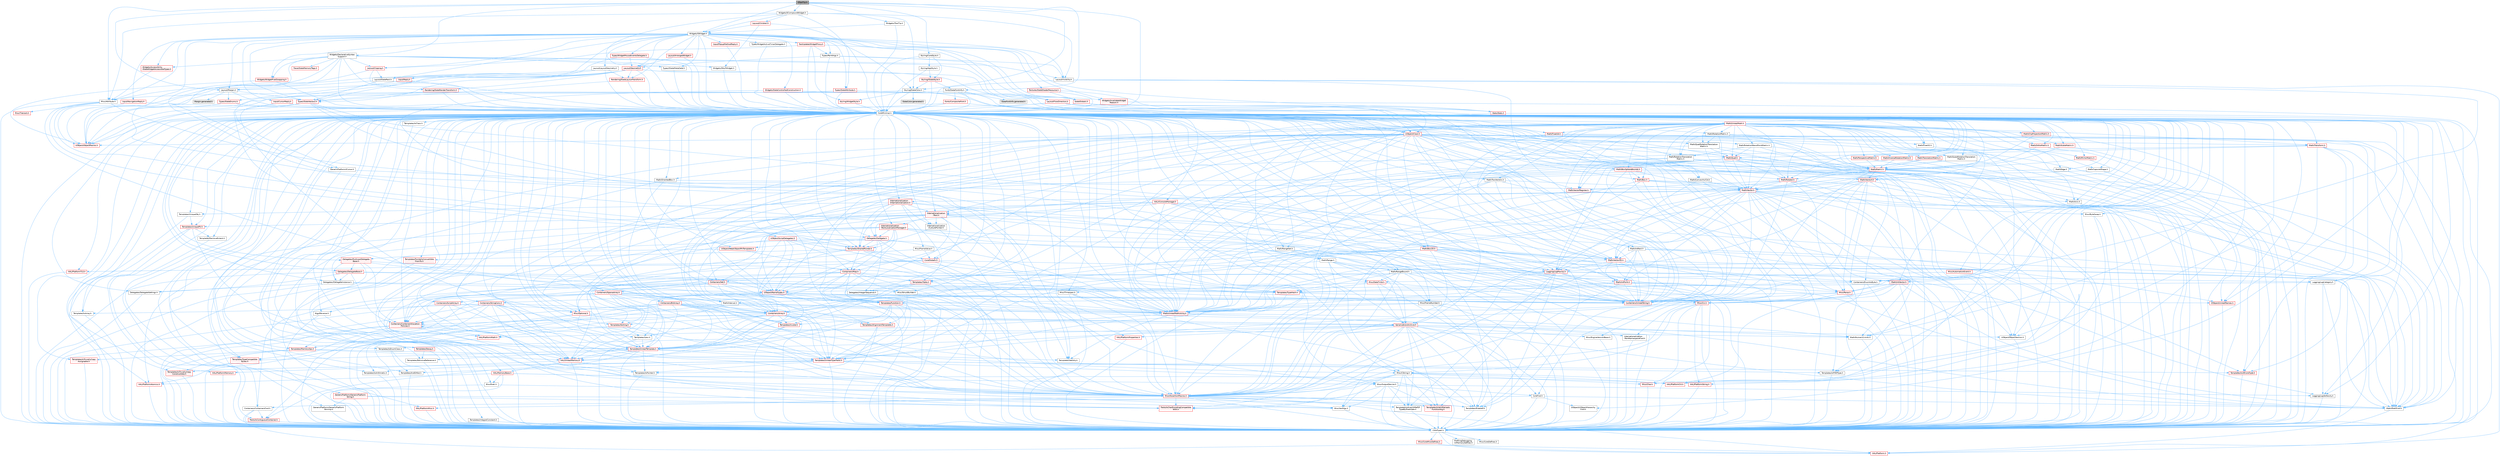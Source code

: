 digraph "SToolTip.h"
{
 // INTERACTIVE_SVG=YES
 // LATEX_PDF_SIZE
  bgcolor="transparent";
  edge [fontname=Helvetica,fontsize=10,labelfontname=Helvetica,labelfontsize=10];
  node [fontname=Helvetica,fontsize=10,shape=box,height=0.2,width=0.4];
  Node1 [id="Node000001",label="SToolTip.h",height=0.2,width=0.4,color="gray40", fillcolor="grey60", style="filled", fontcolor="black",tooltip=" "];
  Node1 -> Node2 [id="edge1_Node000001_Node000002",color="steelblue1",style="solid",tooltip=" "];
  Node2 [id="Node000002",label="CoreMinimal.h",height=0.2,width=0.4,color="grey40", fillcolor="white", style="filled",URL="$d7/d67/CoreMinimal_8h.html",tooltip=" "];
  Node2 -> Node3 [id="edge2_Node000002_Node000003",color="steelblue1",style="solid",tooltip=" "];
  Node3 [id="Node000003",label="CoreTypes.h",height=0.2,width=0.4,color="grey40", fillcolor="white", style="filled",URL="$dc/dec/CoreTypes_8h.html",tooltip=" "];
  Node3 -> Node4 [id="edge3_Node000003_Node000004",color="steelblue1",style="solid",tooltip=" "];
  Node4 [id="Node000004",label="HAL/Platform.h",height=0.2,width=0.4,color="red", fillcolor="#FFF0F0", style="filled",URL="$d9/dd0/Platform_8h.html",tooltip=" "];
  Node3 -> Node14 [id="edge4_Node000003_Node000014",color="steelblue1",style="solid",tooltip=" "];
  Node14 [id="Node000014",label="ProfilingDebugging\l/UMemoryDefines.h",height=0.2,width=0.4,color="grey40", fillcolor="white", style="filled",URL="$d2/da2/UMemoryDefines_8h.html",tooltip=" "];
  Node3 -> Node15 [id="edge5_Node000003_Node000015",color="steelblue1",style="solid",tooltip=" "];
  Node15 [id="Node000015",label="Misc/CoreMiscDefines.h",height=0.2,width=0.4,color="red", fillcolor="#FFF0F0", style="filled",URL="$da/d38/CoreMiscDefines_8h.html",tooltip=" "];
  Node15 -> Node4 [id="edge6_Node000015_Node000004",color="steelblue1",style="solid",tooltip=" "];
  Node3 -> Node16 [id="edge7_Node000003_Node000016",color="steelblue1",style="solid",tooltip=" "];
  Node16 [id="Node000016",label="Misc/CoreDefines.h",height=0.2,width=0.4,color="grey40", fillcolor="white", style="filled",URL="$d3/dd2/CoreDefines_8h.html",tooltip=" "];
  Node2 -> Node17 [id="edge8_Node000002_Node000017",color="steelblue1",style="solid",tooltip=" "];
  Node17 [id="Node000017",label="CoreFwd.h",height=0.2,width=0.4,color="grey40", fillcolor="white", style="filled",URL="$d1/d1e/CoreFwd_8h.html",tooltip=" "];
  Node17 -> Node3 [id="edge9_Node000017_Node000003",color="steelblue1",style="solid",tooltip=" "];
  Node17 -> Node18 [id="edge10_Node000017_Node000018",color="steelblue1",style="solid",tooltip=" "];
  Node18 [id="Node000018",label="Containers/ContainersFwd.h",height=0.2,width=0.4,color="grey40", fillcolor="white", style="filled",URL="$d4/d0a/ContainersFwd_8h.html",tooltip=" "];
  Node18 -> Node4 [id="edge11_Node000018_Node000004",color="steelblue1",style="solid",tooltip=" "];
  Node18 -> Node3 [id="edge12_Node000018_Node000003",color="steelblue1",style="solid",tooltip=" "];
  Node18 -> Node19 [id="edge13_Node000018_Node000019",color="steelblue1",style="solid",tooltip=" "];
  Node19 [id="Node000019",label="Traits/IsContiguousContainer.h",height=0.2,width=0.4,color="red", fillcolor="#FFF0F0", style="filled",URL="$d5/d3c/IsContiguousContainer_8h.html",tooltip=" "];
  Node19 -> Node3 [id="edge14_Node000019_Node000003",color="steelblue1",style="solid",tooltip=" "];
  Node17 -> Node22 [id="edge15_Node000017_Node000022",color="steelblue1",style="solid",tooltip=" "];
  Node22 [id="Node000022",label="Math/MathFwd.h",height=0.2,width=0.4,color="grey40", fillcolor="white", style="filled",URL="$d2/d10/MathFwd_8h.html",tooltip=" "];
  Node22 -> Node4 [id="edge16_Node000022_Node000004",color="steelblue1",style="solid",tooltip=" "];
  Node17 -> Node23 [id="edge17_Node000017_Node000023",color="steelblue1",style="solid",tooltip=" "];
  Node23 [id="Node000023",label="UObject/UObjectHierarchy\lFwd.h",height=0.2,width=0.4,color="grey40", fillcolor="white", style="filled",URL="$d3/d13/UObjectHierarchyFwd_8h.html",tooltip=" "];
  Node2 -> Node23 [id="edge18_Node000002_Node000023",color="steelblue1",style="solid",tooltip=" "];
  Node2 -> Node18 [id="edge19_Node000002_Node000018",color="steelblue1",style="solid",tooltip=" "];
  Node2 -> Node24 [id="edge20_Node000002_Node000024",color="steelblue1",style="solid",tooltip=" "];
  Node24 [id="Node000024",label="Misc/VarArgs.h",height=0.2,width=0.4,color="grey40", fillcolor="white", style="filled",URL="$d5/d6f/VarArgs_8h.html",tooltip=" "];
  Node24 -> Node3 [id="edge21_Node000024_Node000003",color="steelblue1",style="solid",tooltip=" "];
  Node2 -> Node25 [id="edge22_Node000002_Node000025",color="steelblue1",style="solid",tooltip=" "];
  Node25 [id="Node000025",label="Logging/LogVerbosity.h",height=0.2,width=0.4,color="grey40", fillcolor="white", style="filled",URL="$d2/d8f/LogVerbosity_8h.html",tooltip=" "];
  Node25 -> Node3 [id="edge23_Node000025_Node000003",color="steelblue1",style="solid",tooltip=" "];
  Node2 -> Node26 [id="edge24_Node000002_Node000026",color="steelblue1",style="solid",tooltip=" "];
  Node26 [id="Node000026",label="Misc/OutputDevice.h",height=0.2,width=0.4,color="grey40", fillcolor="white", style="filled",URL="$d7/d32/OutputDevice_8h.html",tooltip=" "];
  Node26 -> Node17 [id="edge25_Node000026_Node000017",color="steelblue1",style="solid",tooltip=" "];
  Node26 -> Node3 [id="edge26_Node000026_Node000003",color="steelblue1",style="solid",tooltip=" "];
  Node26 -> Node25 [id="edge27_Node000026_Node000025",color="steelblue1",style="solid",tooltip=" "];
  Node26 -> Node24 [id="edge28_Node000026_Node000024",color="steelblue1",style="solid",tooltip=" "];
  Node26 -> Node27 [id="edge29_Node000026_Node000027",color="steelblue1",style="solid",tooltip=" "];
  Node27 [id="Node000027",label="Templates/IsArrayOrRefOf\lTypeByPredicate.h",height=0.2,width=0.4,color="grey40", fillcolor="white", style="filled",URL="$d6/da1/IsArrayOrRefOfTypeByPredicate_8h.html",tooltip=" "];
  Node27 -> Node3 [id="edge30_Node000027_Node000003",color="steelblue1",style="solid",tooltip=" "];
  Node26 -> Node28 [id="edge31_Node000026_Node000028",color="steelblue1",style="solid",tooltip=" "];
  Node28 [id="Node000028",label="Templates/IsValidVariadic\lFunctionArg.h",height=0.2,width=0.4,color="red", fillcolor="#FFF0F0", style="filled",URL="$d0/dc8/IsValidVariadicFunctionArg_8h.html",tooltip=" "];
  Node28 -> Node3 [id="edge32_Node000028_Node000003",color="steelblue1",style="solid",tooltip=" "];
  Node26 -> Node30 [id="edge33_Node000026_Node000030",color="steelblue1",style="solid",tooltip=" "];
  Node30 [id="Node000030",label="Traits/IsCharEncodingCompatible\lWith.h",height=0.2,width=0.4,color="red", fillcolor="#FFF0F0", style="filled",URL="$df/dd1/IsCharEncodingCompatibleWith_8h.html",tooltip=" "];
  Node2 -> Node32 [id="edge34_Node000002_Node000032",color="steelblue1",style="solid",tooltip=" "];
  Node32 [id="Node000032",label="HAL/PlatformCrt.h",height=0.2,width=0.4,color="red", fillcolor="#FFF0F0", style="filled",URL="$d8/d75/PlatformCrt_8h.html",tooltip=" "];
  Node2 -> Node42 [id="edge35_Node000002_Node000042",color="steelblue1",style="solid",tooltip=" "];
  Node42 [id="Node000042",label="HAL/PlatformMisc.h",height=0.2,width=0.4,color="red", fillcolor="#FFF0F0", style="filled",URL="$d0/df5/PlatformMisc_8h.html",tooltip=" "];
  Node42 -> Node3 [id="edge36_Node000042_Node000003",color="steelblue1",style="solid",tooltip=" "];
  Node2 -> Node61 [id="edge37_Node000002_Node000061",color="steelblue1",style="solid",tooltip=" "];
  Node61 [id="Node000061",label="Misc/AssertionMacros.h",height=0.2,width=0.4,color="red", fillcolor="#FFF0F0", style="filled",URL="$d0/dfa/AssertionMacros_8h.html",tooltip=" "];
  Node61 -> Node3 [id="edge38_Node000061_Node000003",color="steelblue1",style="solid",tooltip=" "];
  Node61 -> Node4 [id="edge39_Node000061_Node000004",color="steelblue1",style="solid",tooltip=" "];
  Node61 -> Node42 [id="edge40_Node000061_Node000042",color="steelblue1",style="solid",tooltip=" "];
  Node61 -> Node62 [id="edge41_Node000061_Node000062",color="steelblue1",style="solid",tooltip=" "];
  Node62 [id="Node000062",label="Templates/EnableIf.h",height=0.2,width=0.4,color="grey40", fillcolor="white", style="filled",URL="$d7/d60/EnableIf_8h.html",tooltip=" "];
  Node62 -> Node3 [id="edge42_Node000062_Node000003",color="steelblue1",style="solid",tooltip=" "];
  Node61 -> Node27 [id="edge43_Node000061_Node000027",color="steelblue1",style="solid",tooltip=" "];
  Node61 -> Node28 [id="edge44_Node000061_Node000028",color="steelblue1",style="solid",tooltip=" "];
  Node61 -> Node30 [id="edge45_Node000061_Node000030",color="steelblue1",style="solid",tooltip=" "];
  Node61 -> Node24 [id="edge46_Node000061_Node000024",color="steelblue1",style="solid",tooltip=" "];
  Node2 -> Node70 [id="edge47_Node000002_Node000070",color="steelblue1",style="solid",tooltip=" "];
  Node70 [id="Node000070",label="Templates/IsPointer.h",height=0.2,width=0.4,color="grey40", fillcolor="white", style="filled",URL="$d7/d05/IsPointer_8h.html",tooltip=" "];
  Node70 -> Node3 [id="edge48_Node000070_Node000003",color="steelblue1",style="solid",tooltip=" "];
  Node2 -> Node71 [id="edge49_Node000002_Node000071",color="steelblue1",style="solid",tooltip=" "];
  Node71 [id="Node000071",label="HAL/PlatformMemory.h",height=0.2,width=0.4,color="red", fillcolor="#FFF0F0", style="filled",URL="$de/d68/PlatformMemory_8h.html",tooltip=" "];
  Node71 -> Node3 [id="edge50_Node000071_Node000003",color="steelblue1",style="solid",tooltip=" "];
  Node2 -> Node54 [id="edge51_Node000002_Node000054",color="steelblue1",style="solid",tooltip=" "];
  Node54 [id="Node000054",label="HAL/PlatformAtomics.h",height=0.2,width=0.4,color="red", fillcolor="#FFF0F0", style="filled",URL="$d3/d36/PlatformAtomics_8h.html",tooltip=" "];
  Node54 -> Node3 [id="edge52_Node000054_Node000003",color="steelblue1",style="solid",tooltip=" "];
  Node2 -> Node76 [id="edge53_Node000002_Node000076",color="steelblue1",style="solid",tooltip=" "];
  Node76 [id="Node000076",label="Misc/Exec.h",height=0.2,width=0.4,color="grey40", fillcolor="white", style="filled",URL="$de/ddb/Exec_8h.html",tooltip=" "];
  Node76 -> Node3 [id="edge54_Node000076_Node000003",color="steelblue1",style="solid",tooltip=" "];
  Node76 -> Node61 [id="edge55_Node000076_Node000061",color="steelblue1",style="solid",tooltip=" "];
  Node2 -> Node77 [id="edge56_Node000002_Node000077",color="steelblue1",style="solid",tooltip=" "];
  Node77 [id="Node000077",label="HAL/MemoryBase.h",height=0.2,width=0.4,color="red", fillcolor="#FFF0F0", style="filled",URL="$d6/d9f/MemoryBase_8h.html",tooltip=" "];
  Node77 -> Node3 [id="edge57_Node000077_Node000003",color="steelblue1",style="solid",tooltip=" "];
  Node77 -> Node54 [id="edge58_Node000077_Node000054",color="steelblue1",style="solid",tooltip=" "];
  Node77 -> Node32 [id="edge59_Node000077_Node000032",color="steelblue1",style="solid",tooltip=" "];
  Node77 -> Node76 [id="edge60_Node000077_Node000076",color="steelblue1",style="solid",tooltip=" "];
  Node77 -> Node26 [id="edge61_Node000077_Node000026",color="steelblue1",style="solid",tooltip=" "];
  Node2 -> Node87 [id="edge62_Node000002_Node000087",color="steelblue1",style="solid",tooltip=" "];
  Node87 [id="Node000087",label="HAL/UnrealMemory.h",height=0.2,width=0.4,color="red", fillcolor="#FFF0F0", style="filled",URL="$d9/d96/UnrealMemory_8h.html",tooltip=" "];
  Node87 -> Node3 [id="edge63_Node000087_Node000003",color="steelblue1",style="solid",tooltip=" "];
  Node87 -> Node77 [id="edge64_Node000087_Node000077",color="steelblue1",style="solid",tooltip=" "];
  Node87 -> Node71 [id="edge65_Node000087_Node000071",color="steelblue1",style="solid",tooltip=" "];
  Node87 -> Node70 [id="edge66_Node000087_Node000070",color="steelblue1",style="solid",tooltip=" "];
  Node2 -> Node89 [id="edge67_Node000002_Node000089",color="steelblue1",style="solid",tooltip=" "];
  Node89 [id="Node000089",label="Templates/IsArithmetic.h",height=0.2,width=0.4,color="grey40", fillcolor="white", style="filled",URL="$d2/d5d/IsArithmetic_8h.html",tooltip=" "];
  Node89 -> Node3 [id="edge68_Node000089_Node000003",color="steelblue1",style="solid",tooltip=" "];
  Node2 -> Node83 [id="edge69_Node000002_Node000083",color="steelblue1",style="solid",tooltip=" "];
  Node83 [id="Node000083",label="Templates/AndOrNot.h",height=0.2,width=0.4,color="grey40", fillcolor="white", style="filled",URL="$db/d0a/AndOrNot_8h.html",tooltip=" "];
  Node83 -> Node3 [id="edge70_Node000083_Node000003",color="steelblue1",style="solid",tooltip=" "];
  Node2 -> Node90 [id="edge71_Node000002_Node000090",color="steelblue1",style="solid",tooltip=" "];
  Node90 [id="Node000090",label="Templates/IsPODType.h",height=0.2,width=0.4,color="grey40", fillcolor="white", style="filled",URL="$d7/db1/IsPODType_8h.html",tooltip=" "];
  Node90 -> Node3 [id="edge72_Node000090_Node000003",color="steelblue1",style="solid",tooltip=" "];
  Node2 -> Node91 [id="edge73_Node000002_Node000091",color="steelblue1",style="solid",tooltip=" "];
  Node91 [id="Node000091",label="Templates/IsUECoreType.h",height=0.2,width=0.4,color="red", fillcolor="#FFF0F0", style="filled",URL="$d1/db8/IsUECoreType_8h.html",tooltip=" "];
  Node91 -> Node3 [id="edge74_Node000091_Node000003",color="steelblue1",style="solid",tooltip=" "];
  Node2 -> Node84 [id="edge75_Node000002_Node000084",color="steelblue1",style="solid",tooltip=" "];
  Node84 [id="Node000084",label="Templates/IsTriviallyCopy\lConstructible.h",height=0.2,width=0.4,color="red", fillcolor="#FFF0F0", style="filled",URL="$d3/d78/IsTriviallyCopyConstructible_8h.html",tooltip=" "];
  Node84 -> Node3 [id="edge76_Node000084_Node000003",color="steelblue1",style="solid",tooltip=" "];
  Node2 -> Node92 [id="edge77_Node000002_Node000092",color="steelblue1",style="solid",tooltip=" "];
  Node92 [id="Node000092",label="Templates/UnrealTypeTraits.h",height=0.2,width=0.4,color="red", fillcolor="#FFF0F0", style="filled",URL="$d2/d2d/UnrealTypeTraits_8h.html",tooltip=" "];
  Node92 -> Node3 [id="edge78_Node000092_Node000003",color="steelblue1",style="solid",tooltip=" "];
  Node92 -> Node70 [id="edge79_Node000092_Node000070",color="steelblue1",style="solid",tooltip=" "];
  Node92 -> Node61 [id="edge80_Node000092_Node000061",color="steelblue1",style="solid",tooltip=" "];
  Node92 -> Node83 [id="edge81_Node000092_Node000083",color="steelblue1",style="solid",tooltip=" "];
  Node92 -> Node62 [id="edge82_Node000092_Node000062",color="steelblue1",style="solid",tooltip=" "];
  Node92 -> Node89 [id="edge83_Node000092_Node000089",color="steelblue1",style="solid",tooltip=" "];
  Node92 -> Node90 [id="edge84_Node000092_Node000090",color="steelblue1",style="solid",tooltip=" "];
  Node92 -> Node91 [id="edge85_Node000092_Node000091",color="steelblue1",style="solid",tooltip=" "];
  Node92 -> Node84 [id="edge86_Node000092_Node000084",color="steelblue1",style="solid",tooltip=" "];
  Node2 -> Node62 [id="edge87_Node000002_Node000062",color="steelblue1",style="solid",tooltip=" "];
  Node2 -> Node94 [id="edge88_Node000002_Node000094",color="steelblue1",style="solid",tooltip=" "];
  Node94 [id="Node000094",label="Templates/RemoveReference.h",height=0.2,width=0.4,color="grey40", fillcolor="white", style="filled",URL="$da/dbe/RemoveReference_8h.html",tooltip=" "];
  Node94 -> Node3 [id="edge89_Node000094_Node000003",color="steelblue1",style="solid",tooltip=" "];
  Node2 -> Node95 [id="edge90_Node000002_Node000095",color="steelblue1",style="solid",tooltip=" "];
  Node95 [id="Node000095",label="Templates/IntegralConstant.h",height=0.2,width=0.4,color="grey40", fillcolor="white", style="filled",URL="$db/d1b/IntegralConstant_8h.html",tooltip=" "];
  Node95 -> Node3 [id="edge91_Node000095_Node000003",color="steelblue1",style="solid",tooltip=" "];
  Node2 -> Node96 [id="edge92_Node000002_Node000096",color="steelblue1",style="solid",tooltip=" "];
  Node96 [id="Node000096",label="Templates/IsClass.h",height=0.2,width=0.4,color="grey40", fillcolor="white", style="filled",URL="$db/dcb/IsClass_8h.html",tooltip=" "];
  Node96 -> Node3 [id="edge93_Node000096_Node000003",color="steelblue1",style="solid",tooltip=" "];
  Node2 -> Node97 [id="edge94_Node000002_Node000097",color="steelblue1",style="solid",tooltip=" "];
  Node97 [id="Node000097",label="Templates/TypeCompatible\lBytes.h",height=0.2,width=0.4,color="red", fillcolor="#FFF0F0", style="filled",URL="$df/d0a/TypeCompatibleBytes_8h.html",tooltip=" "];
  Node97 -> Node3 [id="edge95_Node000097_Node000003",color="steelblue1",style="solid",tooltip=" "];
  Node2 -> Node19 [id="edge96_Node000002_Node000019",color="steelblue1",style="solid",tooltip=" "];
  Node2 -> Node98 [id="edge97_Node000002_Node000098",color="steelblue1",style="solid",tooltip=" "];
  Node98 [id="Node000098",label="Templates/UnrealTemplate.h",height=0.2,width=0.4,color="red", fillcolor="#FFF0F0", style="filled",URL="$d4/d24/UnrealTemplate_8h.html",tooltip=" "];
  Node98 -> Node3 [id="edge98_Node000098_Node000003",color="steelblue1",style="solid",tooltip=" "];
  Node98 -> Node70 [id="edge99_Node000098_Node000070",color="steelblue1",style="solid",tooltip=" "];
  Node98 -> Node87 [id="edge100_Node000098_Node000087",color="steelblue1",style="solid",tooltip=" "];
  Node98 -> Node92 [id="edge101_Node000098_Node000092",color="steelblue1",style="solid",tooltip=" "];
  Node98 -> Node94 [id="edge102_Node000098_Node000094",color="steelblue1",style="solid",tooltip=" "];
  Node98 -> Node97 [id="edge103_Node000098_Node000097",color="steelblue1",style="solid",tooltip=" "];
  Node98 -> Node65 [id="edge104_Node000098_Node000065",color="steelblue1",style="solid",tooltip=" "];
  Node65 [id="Node000065",label="Templates/Identity.h",height=0.2,width=0.4,color="grey40", fillcolor="white", style="filled",URL="$d0/dd5/Identity_8h.html",tooltip=" "];
  Node98 -> Node19 [id="edge105_Node000098_Node000019",color="steelblue1",style="solid",tooltip=" "];
  Node2 -> Node47 [id="edge106_Node000002_Node000047",color="steelblue1",style="solid",tooltip=" "];
  Node47 [id="Node000047",label="Math/NumericLimits.h",height=0.2,width=0.4,color="grey40", fillcolor="white", style="filled",URL="$df/d1b/NumericLimits_8h.html",tooltip=" "];
  Node47 -> Node3 [id="edge107_Node000047_Node000003",color="steelblue1",style="solid",tooltip=" "];
  Node2 -> Node102 [id="edge108_Node000002_Node000102",color="steelblue1",style="solid",tooltip=" "];
  Node102 [id="Node000102",label="HAL/PlatformMath.h",height=0.2,width=0.4,color="red", fillcolor="#FFF0F0", style="filled",URL="$dc/d53/PlatformMath_8h.html",tooltip=" "];
  Node102 -> Node3 [id="edge109_Node000102_Node000003",color="steelblue1",style="solid",tooltip=" "];
  Node2 -> Node85 [id="edge110_Node000002_Node000085",color="steelblue1",style="solid",tooltip=" "];
  Node85 [id="Node000085",label="Templates/IsTriviallyCopy\lAssignable.h",height=0.2,width=0.4,color="red", fillcolor="#FFF0F0", style="filled",URL="$d2/df2/IsTriviallyCopyAssignable_8h.html",tooltip=" "];
  Node85 -> Node3 [id="edge111_Node000085_Node000003",color="steelblue1",style="solid",tooltip=" "];
  Node2 -> Node110 [id="edge112_Node000002_Node000110",color="steelblue1",style="solid",tooltip=" "];
  Node110 [id="Node000110",label="Templates/MemoryOps.h",height=0.2,width=0.4,color="red", fillcolor="#FFF0F0", style="filled",URL="$db/dea/MemoryOps_8h.html",tooltip=" "];
  Node110 -> Node3 [id="edge113_Node000110_Node000003",color="steelblue1",style="solid",tooltip=" "];
  Node110 -> Node87 [id="edge114_Node000110_Node000087",color="steelblue1",style="solid",tooltip=" "];
  Node110 -> Node85 [id="edge115_Node000110_Node000085",color="steelblue1",style="solid",tooltip=" "];
  Node110 -> Node84 [id="edge116_Node000110_Node000084",color="steelblue1",style="solid",tooltip=" "];
  Node110 -> Node92 [id="edge117_Node000110_Node000092",color="steelblue1",style="solid",tooltip=" "];
  Node2 -> Node111 [id="edge118_Node000002_Node000111",color="steelblue1",style="solid",tooltip=" "];
  Node111 [id="Node000111",label="Containers/ContainerAllocation\lPolicies.h",height=0.2,width=0.4,color="red", fillcolor="#FFF0F0", style="filled",URL="$d7/dff/ContainerAllocationPolicies_8h.html",tooltip=" "];
  Node111 -> Node3 [id="edge119_Node000111_Node000003",color="steelblue1",style="solid",tooltip=" "];
  Node111 -> Node111 [id="edge120_Node000111_Node000111",color="steelblue1",style="solid",tooltip=" "];
  Node111 -> Node102 [id="edge121_Node000111_Node000102",color="steelblue1",style="solid",tooltip=" "];
  Node111 -> Node87 [id="edge122_Node000111_Node000087",color="steelblue1",style="solid",tooltip=" "];
  Node111 -> Node47 [id="edge123_Node000111_Node000047",color="steelblue1",style="solid",tooltip=" "];
  Node111 -> Node61 [id="edge124_Node000111_Node000061",color="steelblue1",style="solid",tooltip=" "];
  Node111 -> Node110 [id="edge125_Node000111_Node000110",color="steelblue1",style="solid",tooltip=" "];
  Node111 -> Node97 [id="edge126_Node000111_Node000097",color="steelblue1",style="solid",tooltip=" "];
  Node2 -> Node114 [id="edge127_Node000002_Node000114",color="steelblue1",style="solid",tooltip=" "];
  Node114 [id="Node000114",label="Templates/IsEnumClass.h",height=0.2,width=0.4,color="grey40", fillcolor="white", style="filled",URL="$d7/d15/IsEnumClass_8h.html",tooltip=" "];
  Node114 -> Node3 [id="edge128_Node000114_Node000003",color="steelblue1",style="solid",tooltip=" "];
  Node114 -> Node83 [id="edge129_Node000114_Node000083",color="steelblue1",style="solid",tooltip=" "];
  Node2 -> Node115 [id="edge130_Node000002_Node000115",color="steelblue1",style="solid",tooltip=" "];
  Node115 [id="Node000115",label="HAL/PlatformProperties.h",height=0.2,width=0.4,color="red", fillcolor="#FFF0F0", style="filled",URL="$d9/db0/PlatformProperties_8h.html",tooltip=" "];
  Node115 -> Node3 [id="edge131_Node000115_Node000003",color="steelblue1",style="solid",tooltip=" "];
  Node2 -> Node118 [id="edge132_Node000002_Node000118",color="steelblue1",style="solid",tooltip=" "];
  Node118 [id="Node000118",label="Misc/EngineVersionBase.h",height=0.2,width=0.4,color="grey40", fillcolor="white", style="filled",URL="$d5/d2b/EngineVersionBase_8h.html",tooltip=" "];
  Node118 -> Node3 [id="edge133_Node000118_Node000003",color="steelblue1",style="solid",tooltip=" "];
  Node2 -> Node119 [id="edge134_Node000002_Node000119",color="steelblue1",style="solid",tooltip=" "];
  Node119 [id="Node000119",label="Internationalization\l/TextNamespaceFwd.h",height=0.2,width=0.4,color="grey40", fillcolor="white", style="filled",URL="$d8/d97/TextNamespaceFwd_8h.html",tooltip=" "];
  Node119 -> Node3 [id="edge135_Node000119_Node000003",color="steelblue1",style="solid",tooltip=" "];
  Node2 -> Node120 [id="edge136_Node000002_Node000120",color="steelblue1",style="solid",tooltip=" "];
  Node120 [id="Node000120",label="Serialization/Archive.h",height=0.2,width=0.4,color="red", fillcolor="#FFF0F0", style="filled",URL="$d7/d3b/Archive_8h.html",tooltip=" "];
  Node120 -> Node17 [id="edge137_Node000120_Node000017",color="steelblue1",style="solid",tooltip=" "];
  Node120 -> Node3 [id="edge138_Node000120_Node000003",color="steelblue1",style="solid",tooltip=" "];
  Node120 -> Node115 [id="edge139_Node000120_Node000115",color="steelblue1",style="solid",tooltip=" "];
  Node120 -> Node119 [id="edge140_Node000120_Node000119",color="steelblue1",style="solid",tooltip=" "];
  Node120 -> Node22 [id="edge141_Node000120_Node000022",color="steelblue1",style="solid",tooltip=" "];
  Node120 -> Node61 [id="edge142_Node000120_Node000061",color="steelblue1",style="solid",tooltip=" "];
  Node120 -> Node118 [id="edge143_Node000120_Node000118",color="steelblue1",style="solid",tooltip=" "];
  Node120 -> Node24 [id="edge144_Node000120_Node000024",color="steelblue1",style="solid",tooltip=" "];
  Node120 -> Node62 [id="edge145_Node000120_Node000062",color="steelblue1",style="solid",tooltip=" "];
  Node120 -> Node27 [id="edge146_Node000120_Node000027",color="steelblue1",style="solid",tooltip=" "];
  Node120 -> Node114 [id="edge147_Node000120_Node000114",color="steelblue1",style="solid",tooltip=" "];
  Node120 -> Node28 [id="edge148_Node000120_Node000028",color="steelblue1",style="solid",tooltip=" "];
  Node120 -> Node98 [id="edge149_Node000120_Node000098",color="steelblue1",style="solid",tooltip=" "];
  Node120 -> Node30 [id="edge150_Node000120_Node000030",color="steelblue1",style="solid",tooltip=" "];
  Node120 -> Node123 [id="edge151_Node000120_Node000123",color="steelblue1",style="solid",tooltip=" "];
  Node123 [id="Node000123",label="UObject/ObjectVersion.h",height=0.2,width=0.4,color="grey40", fillcolor="white", style="filled",URL="$da/d63/ObjectVersion_8h.html",tooltip=" "];
  Node123 -> Node3 [id="edge152_Node000123_Node000003",color="steelblue1",style="solid",tooltip=" "];
  Node2 -> Node124 [id="edge153_Node000002_Node000124",color="steelblue1",style="solid",tooltip=" "];
  Node124 [id="Node000124",label="Templates/Less.h",height=0.2,width=0.4,color="grey40", fillcolor="white", style="filled",URL="$de/dc8/Less_8h.html",tooltip=" "];
  Node124 -> Node3 [id="edge154_Node000124_Node000003",color="steelblue1",style="solid",tooltip=" "];
  Node124 -> Node98 [id="edge155_Node000124_Node000098",color="steelblue1",style="solid",tooltip=" "];
  Node2 -> Node125 [id="edge156_Node000002_Node000125",color="steelblue1",style="solid",tooltip=" "];
  Node125 [id="Node000125",label="Templates/Sorting.h",height=0.2,width=0.4,color="red", fillcolor="#FFF0F0", style="filled",URL="$d3/d9e/Sorting_8h.html",tooltip=" "];
  Node125 -> Node3 [id="edge157_Node000125_Node000003",color="steelblue1",style="solid",tooltip=" "];
  Node125 -> Node102 [id="edge158_Node000125_Node000102",color="steelblue1",style="solid",tooltip=" "];
  Node125 -> Node124 [id="edge159_Node000125_Node000124",color="steelblue1",style="solid",tooltip=" "];
  Node2 -> Node136 [id="edge160_Node000002_Node000136",color="steelblue1",style="solid",tooltip=" "];
  Node136 [id="Node000136",label="Misc/Char.h",height=0.2,width=0.4,color="red", fillcolor="#FFF0F0", style="filled",URL="$d0/d58/Char_8h.html",tooltip=" "];
  Node136 -> Node3 [id="edge161_Node000136_Node000003",color="steelblue1",style="solid",tooltip=" "];
  Node2 -> Node139 [id="edge162_Node000002_Node000139",color="steelblue1",style="solid",tooltip=" "];
  Node139 [id="Node000139",label="GenericPlatform/GenericPlatform\lStricmp.h",height=0.2,width=0.4,color="grey40", fillcolor="white", style="filled",URL="$d2/d86/GenericPlatformStricmp_8h.html",tooltip=" "];
  Node139 -> Node3 [id="edge163_Node000139_Node000003",color="steelblue1",style="solid",tooltip=" "];
  Node2 -> Node140 [id="edge164_Node000002_Node000140",color="steelblue1",style="solid",tooltip=" "];
  Node140 [id="Node000140",label="GenericPlatform/GenericPlatform\lString.h",height=0.2,width=0.4,color="red", fillcolor="#FFF0F0", style="filled",URL="$dd/d20/GenericPlatformString_8h.html",tooltip=" "];
  Node140 -> Node3 [id="edge165_Node000140_Node000003",color="steelblue1",style="solid",tooltip=" "];
  Node140 -> Node139 [id="edge166_Node000140_Node000139",color="steelblue1",style="solid",tooltip=" "];
  Node140 -> Node62 [id="edge167_Node000140_Node000062",color="steelblue1",style="solid",tooltip=" "];
  Node140 -> Node30 [id="edge168_Node000140_Node000030",color="steelblue1",style="solid",tooltip=" "];
  Node2 -> Node73 [id="edge169_Node000002_Node000073",color="steelblue1",style="solid",tooltip=" "];
  Node73 [id="Node000073",label="HAL/PlatformString.h",height=0.2,width=0.4,color="red", fillcolor="#FFF0F0", style="filled",URL="$db/db5/PlatformString_8h.html",tooltip=" "];
  Node73 -> Node3 [id="edge170_Node000073_Node000003",color="steelblue1",style="solid",tooltip=" "];
  Node2 -> Node143 [id="edge171_Node000002_Node000143",color="steelblue1",style="solid",tooltip=" "];
  Node143 [id="Node000143",label="Misc/CString.h",height=0.2,width=0.4,color="grey40", fillcolor="white", style="filled",URL="$d2/d49/CString_8h.html",tooltip=" "];
  Node143 -> Node3 [id="edge172_Node000143_Node000003",color="steelblue1",style="solid",tooltip=" "];
  Node143 -> Node32 [id="edge173_Node000143_Node000032",color="steelblue1",style="solid",tooltip=" "];
  Node143 -> Node73 [id="edge174_Node000143_Node000073",color="steelblue1",style="solid",tooltip=" "];
  Node143 -> Node61 [id="edge175_Node000143_Node000061",color="steelblue1",style="solid",tooltip=" "];
  Node143 -> Node136 [id="edge176_Node000143_Node000136",color="steelblue1",style="solid",tooltip=" "];
  Node143 -> Node24 [id="edge177_Node000143_Node000024",color="steelblue1",style="solid",tooltip=" "];
  Node143 -> Node27 [id="edge178_Node000143_Node000027",color="steelblue1",style="solid",tooltip=" "];
  Node143 -> Node28 [id="edge179_Node000143_Node000028",color="steelblue1",style="solid",tooltip=" "];
  Node143 -> Node30 [id="edge180_Node000143_Node000030",color="steelblue1",style="solid",tooltip=" "];
  Node2 -> Node144 [id="edge181_Node000002_Node000144",color="steelblue1",style="solid",tooltip=" "];
  Node144 [id="Node000144",label="Misc/Crc.h",height=0.2,width=0.4,color="red", fillcolor="#FFF0F0", style="filled",URL="$d4/dd2/Crc_8h.html",tooltip=" "];
  Node144 -> Node3 [id="edge182_Node000144_Node000003",color="steelblue1",style="solid",tooltip=" "];
  Node144 -> Node73 [id="edge183_Node000144_Node000073",color="steelblue1",style="solid",tooltip=" "];
  Node144 -> Node61 [id="edge184_Node000144_Node000061",color="steelblue1",style="solid",tooltip=" "];
  Node144 -> Node143 [id="edge185_Node000144_Node000143",color="steelblue1",style="solid",tooltip=" "];
  Node144 -> Node136 [id="edge186_Node000144_Node000136",color="steelblue1",style="solid",tooltip=" "];
  Node144 -> Node92 [id="edge187_Node000144_Node000092",color="steelblue1",style="solid",tooltip=" "];
  Node2 -> Node135 [id="edge188_Node000002_Node000135",color="steelblue1",style="solid",tooltip=" "];
  Node135 [id="Node000135",label="Math/UnrealMathUtility.h",height=0.2,width=0.4,color="red", fillcolor="#FFF0F0", style="filled",URL="$db/db8/UnrealMathUtility_8h.html",tooltip=" "];
  Node135 -> Node3 [id="edge189_Node000135_Node000003",color="steelblue1",style="solid",tooltip=" "];
  Node135 -> Node61 [id="edge190_Node000135_Node000061",color="steelblue1",style="solid",tooltip=" "];
  Node135 -> Node102 [id="edge191_Node000135_Node000102",color="steelblue1",style="solid",tooltip=" "];
  Node135 -> Node22 [id="edge192_Node000135_Node000022",color="steelblue1",style="solid",tooltip=" "];
  Node135 -> Node65 [id="edge193_Node000135_Node000065",color="steelblue1",style="solid",tooltip=" "];
  Node2 -> Node145 [id="edge194_Node000002_Node000145",color="steelblue1",style="solid",tooltip=" "];
  Node145 [id="Node000145",label="Containers/UnrealString.h",height=0.2,width=0.4,color="red", fillcolor="#FFF0F0", style="filled",URL="$d5/dba/UnrealString_8h.html",tooltip=" "];
  Node2 -> Node149 [id="edge195_Node000002_Node000149",color="steelblue1",style="solid",tooltip=" "];
  Node149 [id="Node000149",label="Containers/Array.h",height=0.2,width=0.4,color="red", fillcolor="#FFF0F0", style="filled",URL="$df/dd0/Array_8h.html",tooltip=" "];
  Node149 -> Node3 [id="edge196_Node000149_Node000003",color="steelblue1",style="solid",tooltip=" "];
  Node149 -> Node61 [id="edge197_Node000149_Node000061",color="steelblue1",style="solid",tooltip=" "];
  Node149 -> Node87 [id="edge198_Node000149_Node000087",color="steelblue1",style="solid",tooltip=" "];
  Node149 -> Node92 [id="edge199_Node000149_Node000092",color="steelblue1",style="solid",tooltip=" "];
  Node149 -> Node98 [id="edge200_Node000149_Node000098",color="steelblue1",style="solid",tooltip=" "];
  Node149 -> Node111 [id="edge201_Node000149_Node000111",color="steelblue1",style="solid",tooltip=" "];
  Node149 -> Node120 [id="edge202_Node000149_Node000120",color="steelblue1",style="solid",tooltip=" "];
  Node149 -> Node128 [id="edge203_Node000149_Node000128",color="steelblue1",style="solid",tooltip=" "];
  Node128 [id="Node000128",label="Templates/Invoke.h",height=0.2,width=0.4,color="red", fillcolor="#FFF0F0", style="filled",URL="$d7/deb/Invoke_8h.html",tooltip=" "];
  Node128 -> Node3 [id="edge204_Node000128_Node000003",color="steelblue1",style="solid",tooltip=" "];
  Node128 -> Node98 [id="edge205_Node000128_Node000098",color="steelblue1",style="solid",tooltip=" "];
  Node149 -> Node124 [id="edge206_Node000149_Node000124",color="steelblue1",style="solid",tooltip=" "];
  Node149 -> Node125 [id="edge207_Node000149_Node000125",color="steelblue1",style="solid",tooltip=" "];
  Node149 -> Node172 [id="edge208_Node000149_Node000172",color="steelblue1",style="solid",tooltip=" "];
  Node172 [id="Node000172",label="Templates/AlignmentTemplates.h",height=0.2,width=0.4,color="red", fillcolor="#FFF0F0", style="filled",URL="$dd/d32/AlignmentTemplates_8h.html",tooltip=" "];
  Node172 -> Node3 [id="edge209_Node000172_Node000003",color="steelblue1",style="solid",tooltip=" "];
  Node172 -> Node70 [id="edge210_Node000172_Node000070",color="steelblue1",style="solid",tooltip=" "];
  Node2 -> Node173 [id="edge211_Node000002_Node000173",color="steelblue1",style="solid",tooltip=" "];
  Node173 [id="Node000173",label="Misc/FrameNumber.h",height=0.2,width=0.4,color="grey40", fillcolor="white", style="filled",URL="$dd/dbd/FrameNumber_8h.html",tooltip=" "];
  Node173 -> Node3 [id="edge212_Node000173_Node000003",color="steelblue1",style="solid",tooltip=" "];
  Node173 -> Node47 [id="edge213_Node000173_Node000047",color="steelblue1",style="solid",tooltip=" "];
  Node173 -> Node135 [id="edge214_Node000173_Node000135",color="steelblue1",style="solid",tooltip=" "];
  Node173 -> Node62 [id="edge215_Node000173_Node000062",color="steelblue1",style="solid",tooltip=" "];
  Node173 -> Node92 [id="edge216_Node000173_Node000092",color="steelblue1",style="solid",tooltip=" "];
  Node2 -> Node174 [id="edge217_Node000002_Node000174",color="steelblue1",style="solid",tooltip=" "];
  Node174 [id="Node000174",label="Misc/Timespan.h",height=0.2,width=0.4,color="grey40", fillcolor="white", style="filled",URL="$da/dd9/Timespan_8h.html",tooltip=" "];
  Node174 -> Node3 [id="edge218_Node000174_Node000003",color="steelblue1",style="solid",tooltip=" "];
  Node174 -> Node175 [id="edge219_Node000174_Node000175",color="steelblue1",style="solid",tooltip=" "];
  Node175 [id="Node000175",label="Math/Interval.h",height=0.2,width=0.4,color="grey40", fillcolor="white", style="filled",URL="$d1/d55/Interval_8h.html",tooltip=" "];
  Node175 -> Node3 [id="edge220_Node000175_Node000003",color="steelblue1",style="solid",tooltip=" "];
  Node175 -> Node89 [id="edge221_Node000175_Node000089",color="steelblue1",style="solid",tooltip=" "];
  Node175 -> Node92 [id="edge222_Node000175_Node000092",color="steelblue1",style="solid",tooltip=" "];
  Node175 -> Node47 [id="edge223_Node000175_Node000047",color="steelblue1",style="solid",tooltip=" "];
  Node175 -> Node135 [id="edge224_Node000175_Node000135",color="steelblue1",style="solid",tooltip=" "];
  Node174 -> Node135 [id="edge225_Node000174_Node000135",color="steelblue1",style="solid",tooltip=" "];
  Node174 -> Node61 [id="edge226_Node000174_Node000061",color="steelblue1",style="solid",tooltip=" "];
  Node2 -> Node176 [id="edge227_Node000002_Node000176",color="steelblue1",style="solid",tooltip=" "];
  Node176 [id="Node000176",label="Containers/StringConv.h",height=0.2,width=0.4,color="red", fillcolor="#FFF0F0", style="filled",URL="$d3/ddf/StringConv_8h.html",tooltip=" "];
  Node176 -> Node3 [id="edge228_Node000176_Node000003",color="steelblue1",style="solid",tooltip=" "];
  Node176 -> Node61 [id="edge229_Node000176_Node000061",color="steelblue1",style="solid",tooltip=" "];
  Node176 -> Node111 [id="edge230_Node000176_Node000111",color="steelblue1",style="solid",tooltip=" "];
  Node176 -> Node149 [id="edge231_Node000176_Node000149",color="steelblue1",style="solid",tooltip=" "];
  Node176 -> Node143 [id="edge232_Node000176_Node000143",color="steelblue1",style="solid",tooltip=" "];
  Node176 -> Node177 [id="edge233_Node000176_Node000177",color="steelblue1",style="solid",tooltip=" "];
  Node177 [id="Node000177",label="Templates/IsArray.h",height=0.2,width=0.4,color="grey40", fillcolor="white", style="filled",URL="$d8/d8d/IsArray_8h.html",tooltip=" "];
  Node177 -> Node3 [id="edge234_Node000177_Node000003",color="steelblue1",style="solid",tooltip=" "];
  Node176 -> Node98 [id="edge235_Node000176_Node000098",color="steelblue1",style="solid",tooltip=" "];
  Node176 -> Node92 [id="edge236_Node000176_Node000092",color="steelblue1",style="solid",tooltip=" "];
  Node176 -> Node30 [id="edge237_Node000176_Node000030",color="steelblue1",style="solid",tooltip=" "];
  Node176 -> Node19 [id="edge238_Node000176_Node000019",color="steelblue1",style="solid",tooltip=" "];
  Node2 -> Node178 [id="edge239_Node000002_Node000178",color="steelblue1",style="solid",tooltip=" "];
  Node178 [id="Node000178",label="UObject/UnrealNames.h",height=0.2,width=0.4,color="red", fillcolor="#FFF0F0", style="filled",URL="$d8/db1/UnrealNames_8h.html",tooltip=" "];
  Node178 -> Node3 [id="edge240_Node000178_Node000003",color="steelblue1",style="solid",tooltip=" "];
  Node2 -> Node180 [id="edge241_Node000002_Node000180",color="steelblue1",style="solid",tooltip=" "];
  Node180 [id="Node000180",label="UObject/NameTypes.h",height=0.2,width=0.4,color="red", fillcolor="#FFF0F0", style="filled",URL="$d6/d35/NameTypes_8h.html",tooltip=" "];
  Node180 -> Node3 [id="edge242_Node000180_Node000003",color="steelblue1",style="solid",tooltip=" "];
  Node180 -> Node61 [id="edge243_Node000180_Node000061",color="steelblue1",style="solid",tooltip=" "];
  Node180 -> Node87 [id="edge244_Node000180_Node000087",color="steelblue1",style="solid",tooltip=" "];
  Node180 -> Node92 [id="edge245_Node000180_Node000092",color="steelblue1",style="solid",tooltip=" "];
  Node180 -> Node98 [id="edge246_Node000180_Node000098",color="steelblue1",style="solid",tooltip=" "];
  Node180 -> Node145 [id="edge247_Node000180_Node000145",color="steelblue1",style="solid",tooltip=" "];
  Node180 -> Node176 [id="edge248_Node000180_Node000176",color="steelblue1",style="solid",tooltip=" "];
  Node180 -> Node178 [id="edge249_Node000180_Node000178",color="steelblue1",style="solid",tooltip=" "];
  Node2 -> Node188 [id="edge250_Node000002_Node000188",color="steelblue1",style="solid",tooltip=" "];
  Node188 [id="Node000188",label="Misc/Parse.h",height=0.2,width=0.4,color="red", fillcolor="#FFF0F0", style="filled",URL="$dc/d71/Parse_8h.html",tooltip=" "];
  Node188 -> Node145 [id="edge251_Node000188_Node000145",color="steelblue1",style="solid",tooltip=" "];
  Node188 -> Node3 [id="edge252_Node000188_Node000003",color="steelblue1",style="solid",tooltip=" "];
  Node188 -> Node32 [id="edge253_Node000188_Node000032",color="steelblue1",style="solid",tooltip=" "];
  Node188 -> Node189 [id="edge254_Node000188_Node000189",color="steelblue1",style="solid",tooltip=" "];
  Node189 [id="Node000189",label="Templates/Function.h",height=0.2,width=0.4,color="red", fillcolor="#FFF0F0", style="filled",URL="$df/df5/Function_8h.html",tooltip=" "];
  Node189 -> Node3 [id="edge255_Node000189_Node000003",color="steelblue1",style="solid",tooltip=" "];
  Node189 -> Node61 [id="edge256_Node000189_Node000061",color="steelblue1",style="solid",tooltip=" "];
  Node189 -> Node87 [id="edge257_Node000189_Node000087",color="steelblue1",style="solid",tooltip=" "];
  Node189 -> Node92 [id="edge258_Node000189_Node000092",color="steelblue1",style="solid",tooltip=" "];
  Node189 -> Node128 [id="edge259_Node000189_Node000128",color="steelblue1",style="solid",tooltip=" "];
  Node189 -> Node98 [id="edge260_Node000189_Node000098",color="steelblue1",style="solid",tooltip=" "];
  Node189 -> Node135 [id="edge261_Node000189_Node000135",color="steelblue1",style="solid",tooltip=" "];
  Node2 -> Node172 [id="edge262_Node000002_Node000172",color="steelblue1",style="solid",tooltip=" "];
  Node2 -> Node191 [id="edge263_Node000002_Node000191",color="steelblue1",style="solid",tooltip=" "];
  Node191 [id="Node000191",label="Misc/StructBuilder.h",height=0.2,width=0.4,color="grey40", fillcolor="white", style="filled",URL="$d9/db3/StructBuilder_8h.html",tooltip=" "];
  Node191 -> Node3 [id="edge264_Node000191_Node000003",color="steelblue1",style="solid",tooltip=" "];
  Node191 -> Node135 [id="edge265_Node000191_Node000135",color="steelblue1",style="solid",tooltip=" "];
  Node191 -> Node172 [id="edge266_Node000191_Node000172",color="steelblue1",style="solid",tooltip=" "];
  Node2 -> Node104 [id="edge267_Node000002_Node000104",color="steelblue1",style="solid",tooltip=" "];
  Node104 [id="Node000104",label="Templates/Decay.h",height=0.2,width=0.4,color="red", fillcolor="#FFF0F0", style="filled",URL="$dd/d0f/Decay_8h.html",tooltip=" "];
  Node104 -> Node3 [id="edge268_Node000104_Node000003",color="steelblue1",style="solid",tooltip=" "];
  Node104 -> Node94 [id="edge269_Node000104_Node000094",color="steelblue1",style="solid",tooltip=" "];
  Node2 -> Node192 [id="edge270_Node000002_Node000192",color="steelblue1",style="solid",tooltip=" "];
  Node192 [id="Node000192",label="Templates/PointerIsConvertible\lFromTo.h",height=0.2,width=0.4,color="red", fillcolor="#FFF0F0", style="filled",URL="$d6/d65/PointerIsConvertibleFromTo_8h.html",tooltip=" "];
  Node192 -> Node3 [id="edge271_Node000192_Node000003",color="steelblue1",style="solid",tooltip=" "];
  Node2 -> Node128 [id="edge272_Node000002_Node000128",color="steelblue1",style="solid",tooltip=" "];
  Node2 -> Node189 [id="edge273_Node000002_Node000189",color="steelblue1",style="solid",tooltip=" "];
  Node2 -> Node161 [id="edge274_Node000002_Node000161",color="steelblue1",style="solid",tooltip=" "];
  Node161 [id="Node000161",label="Templates/TypeHash.h",height=0.2,width=0.4,color="red", fillcolor="#FFF0F0", style="filled",URL="$d1/d62/TypeHash_8h.html",tooltip=" "];
  Node161 -> Node3 [id="edge275_Node000161_Node000003",color="steelblue1",style="solid",tooltip=" "];
  Node161 -> Node144 [id="edge276_Node000161_Node000144",color="steelblue1",style="solid",tooltip=" "];
  Node2 -> Node193 [id="edge277_Node000002_Node000193",color="steelblue1",style="solid",tooltip=" "];
  Node193 [id="Node000193",label="Containers/ScriptArray.h",height=0.2,width=0.4,color="red", fillcolor="#FFF0F0", style="filled",URL="$dc/daf/ScriptArray_8h.html",tooltip=" "];
  Node193 -> Node3 [id="edge278_Node000193_Node000003",color="steelblue1",style="solid",tooltip=" "];
  Node193 -> Node61 [id="edge279_Node000193_Node000061",color="steelblue1",style="solid",tooltip=" "];
  Node193 -> Node87 [id="edge280_Node000193_Node000087",color="steelblue1",style="solid",tooltip=" "];
  Node193 -> Node111 [id="edge281_Node000193_Node000111",color="steelblue1",style="solid",tooltip=" "];
  Node193 -> Node149 [id="edge282_Node000193_Node000149",color="steelblue1",style="solid",tooltip=" "];
  Node2 -> Node194 [id="edge283_Node000002_Node000194",color="steelblue1",style="solid",tooltip=" "];
  Node194 [id="Node000194",label="Containers/BitArray.h",height=0.2,width=0.4,color="red", fillcolor="#FFF0F0", style="filled",URL="$d1/de4/BitArray_8h.html",tooltip=" "];
  Node194 -> Node111 [id="edge284_Node000194_Node000111",color="steelblue1",style="solid",tooltip=" "];
  Node194 -> Node3 [id="edge285_Node000194_Node000003",color="steelblue1",style="solid",tooltip=" "];
  Node194 -> Node54 [id="edge286_Node000194_Node000054",color="steelblue1",style="solid",tooltip=" "];
  Node194 -> Node87 [id="edge287_Node000194_Node000087",color="steelblue1",style="solid",tooltip=" "];
  Node194 -> Node135 [id="edge288_Node000194_Node000135",color="steelblue1",style="solid",tooltip=" "];
  Node194 -> Node61 [id="edge289_Node000194_Node000061",color="steelblue1",style="solid",tooltip=" "];
  Node194 -> Node120 [id="edge290_Node000194_Node000120",color="steelblue1",style="solid",tooltip=" "];
  Node194 -> Node62 [id="edge291_Node000194_Node000062",color="steelblue1",style="solid",tooltip=" "];
  Node194 -> Node128 [id="edge292_Node000194_Node000128",color="steelblue1",style="solid",tooltip=" "];
  Node194 -> Node98 [id="edge293_Node000194_Node000098",color="steelblue1",style="solid",tooltip=" "];
  Node194 -> Node92 [id="edge294_Node000194_Node000092",color="steelblue1",style="solid",tooltip=" "];
  Node2 -> Node195 [id="edge295_Node000002_Node000195",color="steelblue1",style="solid",tooltip=" "];
  Node195 [id="Node000195",label="Containers/SparseArray.h",height=0.2,width=0.4,color="red", fillcolor="#FFF0F0", style="filled",URL="$d5/dbf/SparseArray_8h.html",tooltip=" "];
  Node195 -> Node3 [id="edge296_Node000195_Node000003",color="steelblue1",style="solid",tooltip=" "];
  Node195 -> Node61 [id="edge297_Node000195_Node000061",color="steelblue1",style="solid",tooltip=" "];
  Node195 -> Node87 [id="edge298_Node000195_Node000087",color="steelblue1",style="solid",tooltip=" "];
  Node195 -> Node92 [id="edge299_Node000195_Node000092",color="steelblue1",style="solid",tooltip=" "];
  Node195 -> Node98 [id="edge300_Node000195_Node000098",color="steelblue1",style="solid",tooltip=" "];
  Node195 -> Node111 [id="edge301_Node000195_Node000111",color="steelblue1",style="solid",tooltip=" "];
  Node195 -> Node124 [id="edge302_Node000195_Node000124",color="steelblue1",style="solid",tooltip=" "];
  Node195 -> Node149 [id="edge303_Node000195_Node000149",color="steelblue1",style="solid",tooltip=" "];
  Node195 -> Node135 [id="edge304_Node000195_Node000135",color="steelblue1",style="solid",tooltip=" "];
  Node195 -> Node193 [id="edge305_Node000195_Node000193",color="steelblue1",style="solid",tooltip=" "];
  Node195 -> Node194 [id="edge306_Node000195_Node000194",color="steelblue1",style="solid",tooltip=" "];
  Node195 -> Node145 [id="edge307_Node000195_Node000145",color="steelblue1",style="solid",tooltip=" "];
  Node2 -> Node211 [id="edge308_Node000002_Node000211",color="steelblue1",style="solid",tooltip=" "];
  Node211 [id="Node000211",label="Containers/Set.h",height=0.2,width=0.4,color="red", fillcolor="#FFF0F0", style="filled",URL="$d4/d45/Set_8h.html",tooltip=" "];
  Node211 -> Node111 [id="edge309_Node000211_Node000111",color="steelblue1",style="solid",tooltip=" "];
  Node211 -> Node195 [id="edge310_Node000211_Node000195",color="steelblue1",style="solid",tooltip=" "];
  Node211 -> Node18 [id="edge311_Node000211_Node000018",color="steelblue1",style="solid",tooltip=" "];
  Node211 -> Node135 [id="edge312_Node000211_Node000135",color="steelblue1",style="solid",tooltip=" "];
  Node211 -> Node61 [id="edge313_Node000211_Node000061",color="steelblue1",style="solid",tooltip=" "];
  Node211 -> Node191 [id="edge314_Node000211_Node000191",color="steelblue1",style="solid",tooltip=" "];
  Node211 -> Node189 [id="edge315_Node000211_Node000189",color="steelblue1",style="solid",tooltip=" "];
  Node211 -> Node125 [id="edge316_Node000211_Node000125",color="steelblue1",style="solid",tooltip=" "];
  Node211 -> Node161 [id="edge317_Node000211_Node000161",color="steelblue1",style="solid",tooltip=" "];
  Node211 -> Node98 [id="edge318_Node000211_Node000098",color="steelblue1",style="solid",tooltip=" "];
  Node2 -> Node214 [id="edge319_Node000002_Node000214",color="steelblue1",style="solid",tooltip=" "];
  Node214 [id="Node000214",label="Algo/Reverse.h",height=0.2,width=0.4,color="grey40", fillcolor="white", style="filled",URL="$d5/d93/Reverse_8h.html",tooltip=" "];
  Node214 -> Node3 [id="edge320_Node000214_Node000003",color="steelblue1",style="solid",tooltip=" "];
  Node214 -> Node98 [id="edge321_Node000214_Node000098",color="steelblue1",style="solid",tooltip=" "];
  Node2 -> Node215 [id="edge322_Node000002_Node000215",color="steelblue1",style="solid",tooltip=" "];
  Node215 [id="Node000215",label="Containers/Map.h",height=0.2,width=0.4,color="red", fillcolor="#FFF0F0", style="filled",URL="$df/d79/Map_8h.html",tooltip=" "];
  Node215 -> Node3 [id="edge323_Node000215_Node000003",color="steelblue1",style="solid",tooltip=" "];
  Node215 -> Node214 [id="edge324_Node000215_Node000214",color="steelblue1",style="solid",tooltip=" "];
  Node215 -> Node211 [id="edge325_Node000215_Node000211",color="steelblue1",style="solid",tooltip=" "];
  Node215 -> Node145 [id="edge326_Node000215_Node000145",color="steelblue1",style="solid",tooltip=" "];
  Node215 -> Node61 [id="edge327_Node000215_Node000061",color="steelblue1",style="solid",tooltip=" "];
  Node215 -> Node191 [id="edge328_Node000215_Node000191",color="steelblue1",style="solid",tooltip=" "];
  Node215 -> Node189 [id="edge329_Node000215_Node000189",color="steelblue1",style="solid",tooltip=" "];
  Node215 -> Node125 [id="edge330_Node000215_Node000125",color="steelblue1",style="solid",tooltip=" "];
  Node215 -> Node216 [id="edge331_Node000215_Node000216",color="steelblue1",style="solid",tooltip=" "];
  Node216 [id="Node000216",label="Templates/Tuple.h",height=0.2,width=0.4,color="red", fillcolor="#FFF0F0", style="filled",URL="$d2/d4f/Tuple_8h.html",tooltip=" "];
  Node216 -> Node3 [id="edge332_Node000216_Node000003",color="steelblue1",style="solid",tooltip=" "];
  Node216 -> Node98 [id="edge333_Node000216_Node000098",color="steelblue1",style="solid",tooltip=" "];
  Node216 -> Node217 [id="edge334_Node000216_Node000217",color="steelblue1",style="solid",tooltip=" "];
  Node217 [id="Node000217",label="Delegates/IntegerSequence.h",height=0.2,width=0.4,color="grey40", fillcolor="white", style="filled",URL="$d2/dcc/IntegerSequence_8h.html",tooltip=" "];
  Node217 -> Node3 [id="edge335_Node000217_Node000003",color="steelblue1",style="solid",tooltip=" "];
  Node216 -> Node128 [id="edge336_Node000216_Node000128",color="steelblue1",style="solid",tooltip=" "];
  Node216 -> Node161 [id="edge337_Node000216_Node000161",color="steelblue1",style="solid",tooltip=" "];
  Node215 -> Node98 [id="edge338_Node000215_Node000098",color="steelblue1",style="solid",tooltip=" "];
  Node215 -> Node92 [id="edge339_Node000215_Node000092",color="steelblue1",style="solid",tooltip=" "];
  Node2 -> Node219 [id="edge340_Node000002_Node000219",color="steelblue1",style="solid",tooltip=" "];
  Node219 [id="Node000219",label="Math/IntPoint.h",height=0.2,width=0.4,color="red", fillcolor="#FFF0F0", style="filled",URL="$d3/df7/IntPoint_8h.html",tooltip=" "];
  Node219 -> Node3 [id="edge341_Node000219_Node000003",color="steelblue1",style="solid",tooltip=" "];
  Node219 -> Node61 [id="edge342_Node000219_Node000061",color="steelblue1",style="solid",tooltip=" "];
  Node219 -> Node188 [id="edge343_Node000219_Node000188",color="steelblue1",style="solid",tooltip=" "];
  Node219 -> Node22 [id="edge344_Node000219_Node000022",color="steelblue1",style="solid",tooltip=" "];
  Node219 -> Node135 [id="edge345_Node000219_Node000135",color="steelblue1",style="solid",tooltip=" "];
  Node219 -> Node145 [id="edge346_Node000219_Node000145",color="steelblue1",style="solid",tooltip=" "];
  Node219 -> Node161 [id="edge347_Node000219_Node000161",color="steelblue1",style="solid",tooltip=" "];
  Node2 -> Node221 [id="edge348_Node000002_Node000221",color="steelblue1",style="solid",tooltip=" "];
  Node221 [id="Node000221",label="Math/IntVector.h",height=0.2,width=0.4,color="red", fillcolor="#FFF0F0", style="filled",URL="$d7/d44/IntVector_8h.html",tooltip=" "];
  Node221 -> Node3 [id="edge349_Node000221_Node000003",color="steelblue1",style="solid",tooltip=" "];
  Node221 -> Node144 [id="edge350_Node000221_Node000144",color="steelblue1",style="solid",tooltip=" "];
  Node221 -> Node188 [id="edge351_Node000221_Node000188",color="steelblue1",style="solid",tooltip=" "];
  Node221 -> Node22 [id="edge352_Node000221_Node000022",color="steelblue1",style="solid",tooltip=" "];
  Node221 -> Node135 [id="edge353_Node000221_Node000135",color="steelblue1",style="solid",tooltip=" "];
  Node221 -> Node145 [id="edge354_Node000221_Node000145",color="steelblue1",style="solid",tooltip=" "];
  Node2 -> Node222 [id="edge355_Node000002_Node000222",color="steelblue1",style="solid",tooltip=" "];
  Node222 [id="Node000222",label="Logging/LogCategory.h",height=0.2,width=0.4,color="grey40", fillcolor="white", style="filled",URL="$d9/d36/LogCategory_8h.html",tooltip=" "];
  Node222 -> Node3 [id="edge356_Node000222_Node000003",color="steelblue1",style="solid",tooltip=" "];
  Node222 -> Node25 [id="edge357_Node000222_Node000025",color="steelblue1",style="solid",tooltip=" "];
  Node222 -> Node180 [id="edge358_Node000222_Node000180",color="steelblue1",style="solid",tooltip=" "];
  Node2 -> Node223 [id="edge359_Node000002_Node000223",color="steelblue1",style="solid",tooltip=" "];
  Node223 [id="Node000223",label="Logging/LogMacros.h",height=0.2,width=0.4,color="red", fillcolor="#FFF0F0", style="filled",URL="$d0/d16/LogMacros_8h.html",tooltip=" "];
  Node223 -> Node145 [id="edge360_Node000223_Node000145",color="steelblue1",style="solid",tooltip=" "];
  Node223 -> Node3 [id="edge361_Node000223_Node000003",color="steelblue1",style="solid",tooltip=" "];
  Node223 -> Node222 [id="edge362_Node000223_Node000222",color="steelblue1",style="solid",tooltip=" "];
  Node223 -> Node25 [id="edge363_Node000223_Node000025",color="steelblue1",style="solid",tooltip=" "];
  Node223 -> Node61 [id="edge364_Node000223_Node000061",color="steelblue1",style="solid",tooltip=" "];
  Node223 -> Node24 [id="edge365_Node000223_Node000024",color="steelblue1",style="solid",tooltip=" "];
  Node223 -> Node62 [id="edge366_Node000223_Node000062",color="steelblue1",style="solid",tooltip=" "];
  Node223 -> Node27 [id="edge367_Node000223_Node000027",color="steelblue1",style="solid",tooltip=" "];
  Node223 -> Node28 [id="edge368_Node000223_Node000028",color="steelblue1",style="solid",tooltip=" "];
  Node223 -> Node30 [id="edge369_Node000223_Node000030",color="steelblue1",style="solid",tooltip=" "];
  Node2 -> Node226 [id="edge370_Node000002_Node000226",color="steelblue1",style="solid",tooltip=" "];
  Node226 [id="Node000226",label="Math/Vector2D.h",height=0.2,width=0.4,color="red", fillcolor="#FFF0F0", style="filled",URL="$d3/db0/Vector2D_8h.html",tooltip=" "];
  Node226 -> Node3 [id="edge371_Node000226_Node000003",color="steelblue1",style="solid",tooltip=" "];
  Node226 -> Node22 [id="edge372_Node000226_Node000022",color="steelblue1",style="solid",tooltip=" "];
  Node226 -> Node61 [id="edge373_Node000226_Node000061",color="steelblue1",style="solid",tooltip=" "];
  Node226 -> Node144 [id="edge374_Node000226_Node000144",color="steelblue1",style="solid",tooltip=" "];
  Node226 -> Node135 [id="edge375_Node000226_Node000135",color="steelblue1",style="solid",tooltip=" "];
  Node226 -> Node145 [id="edge376_Node000226_Node000145",color="steelblue1",style="solid",tooltip=" "];
  Node226 -> Node188 [id="edge377_Node000226_Node000188",color="steelblue1",style="solid",tooltip=" "];
  Node226 -> Node219 [id="edge378_Node000226_Node000219",color="steelblue1",style="solid",tooltip=" "];
  Node226 -> Node223 [id="edge379_Node000226_Node000223",color="steelblue1",style="solid",tooltip=" "];
  Node2 -> Node230 [id="edge380_Node000002_Node000230",color="steelblue1",style="solid",tooltip=" "];
  Node230 [id="Node000230",label="Math/IntRect.h",height=0.2,width=0.4,color="grey40", fillcolor="white", style="filled",URL="$d7/d53/IntRect_8h.html",tooltip=" "];
  Node230 -> Node3 [id="edge381_Node000230_Node000003",color="steelblue1",style="solid",tooltip=" "];
  Node230 -> Node22 [id="edge382_Node000230_Node000022",color="steelblue1",style="solid",tooltip=" "];
  Node230 -> Node135 [id="edge383_Node000230_Node000135",color="steelblue1",style="solid",tooltip=" "];
  Node230 -> Node145 [id="edge384_Node000230_Node000145",color="steelblue1",style="solid",tooltip=" "];
  Node230 -> Node219 [id="edge385_Node000230_Node000219",color="steelblue1",style="solid",tooltip=" "];
  Node230 -> Node226 [id="edge386_Node000230_Node000226",color="steelblue1",style="solid",tooltip=" "];
  Node2 -> Node231 [id="edge387_Node000002_Node000231",color="steelblue1",style="solid",tooltip=" "];
  Node231 [id="Node000231",label="Misc/ByteSwap.h",height=0.2,width=0.4,color="grey40", fillcolor="white", style="filled",URL="$dc/dd7/ByteSwap_8h.html",tooltip=" "];
  Node231 -> Node3 [id="edge388_Node000231_Node000003",color="steelblue1",style="solid",tooltip=" "];
  Node231 -> Node32 [id="edge389_Node000231_Node000032",color="steelblue1",style="solid",tooltip=" "];
  Node2 -> Node160 [id="edge390_Node000002_Node000160",color="steelblue1",style="solid",tooltip=" "];
  Node160 [id="Node000160",label="Containers/EnumAsByte.h",height=0.2,width=0.4,color="grey40", fillcolor="white", style="filled",URL="$d6/d9a/EnumAsByte_8h.html",tooltip=" "];
  Node160 -> Node3 [id="edge391_Node000160_Node000003",color="steelblue1",style="solid",tooltip=" "];
  Node160 -> Node90 [id="edge392_Node000160_Node000090",color="steelblue1",style="solid",tooltip=" "];
  Node160 -> Node161 [id="edge393_Node000160_Node000161",color="steelblue1",style="solid",tooltip=" "];
  Node2 -> Node232 [id="edge394_Node000002_Node000232",color="steelblue1",style="solid",tooltip=" "];
  Node232 [id="Node000232",label="HAL/PlatformTLS.h",height=0.2,width=0.4,color="red", fillcolor="#FFF0F0", style="filled",URL="$d0/def/PlatformTLS_8h.html",tooltip=" "];
  Node232 -> Node3 [id="edge395_Node000232_Node000003",color="steelblue1",style="solid",tooltip=" "];
  Node2 -> Node235 [id="edge396_Node000002_Node000235",color="steelblue1",style="solid",tooltip=" "];
  Node235 [id="Node000235",label="CoreGlobals.h",height=0.2,width=0.4,color="red", fillcolor="#FFF0F0", style="filled",URL="$d5/d8c/CoreGlobals_8h.html",tooltip=" "];
  Node235 -> Node145 [id="edge397_Node000235_Node000145",color="steelblue1",style="solid",tooltip=" "];
  Node235 -> Node3 [id="edge398_Node000235_Node000003",color="steelblue1",style="solid",tooltip=" "];
  Node235 -> Node232 [id="edge399_Node000235_Node000232",color="steelblue1",style="solid",tooltip=" "];
  Node235 -> Node223 [id="edge400_Node000235_Node000223",color="steelblue1",style="solid",tooltip=" "];
  Node235 -> Node26 [id="edge401_Node000235_Node000026",color="steelblue1",style="solid",tooltip=" "];
  Node235 -> Node180 [id="edge402_Node000235_Node000180",color="steelblue1",style="solid",tooltip=" "];
  Node2 -> Node236 [id="edge403_Node000002_Node000236",color="steelblue1",style="solid",tooltip=" "];
  Node236 [id="Node000236",label="Templates/SharedPointer.h",height=0.2,width=0.4,color="red", fillcolor="#FFF0F0", style="filled",URL="$d2/d17/SharedPointer_8h.html",tooltip=" "];
  Node236 -> Node3 [id="edge404_Node000236_Node000003",color="steelblue1",style="solid",tooltip=" "];
  Node236 -> Node192 [id="edge405_Node000236_Node000192",color="steelblue1",style="solid",tooltip=" "];
  Node236 -> Node61 [id="edge406_Node000236_Node000061",color="steelblue1",style="solid",tooltip=" "];
  Node236 -> Node87 [id="edge407_Node000236_Node000087",color="steelblue1",style="solid",tooltip=" "];
  Node236 -> Node149 [id="edge408_Node000236_Node000149",color="steelblue1",style="solid",tooltip=" "];
  Node236 -> Node215 [id="edge409_Node000236_Node000215",color="steelblue1",style="solid",tooltip=" "];
  Node236 -> Node235 [id="edge410_Node000236_Node000235",color="steelblue1",style="solid",tooltip=" "];
  Node2 -> Node241 [id="edge411_Node000002_Node000241",color="steelblue1",style="solid",tooltip=" "];
  Node241 [id="Node000241",label="Internationalization\l/CulturePointer.h",height=0.2,width=0.4,color="grey40", fillcolor="white", style="filled",URL="$d6/dbe/CulturePointer_8h.html",tooltip=" "];
  Node241 -> Node3 [id="edge412_Node000241_Node000003",color="steelblue1",style="solid",tooltip=" "];
  Node241 -> Node236 [id="edge413_Node000241_Node000236",color="steelblue1",style="solid",tooltip=" "];
  Node2 -> Node242 [id="edge414_Node000002_Node000242",color="steelblue1",style="solid",tooltip=" "];
  Node242 [id="Node000242",label="UObject/WeakObjectPtrTemplates.h",height=0.2,width=0.4,color="red", fillcolor="#FFF0F0", style="filled",URL="$d8/d3b/WeakObjectPtrTemplates_8h.html",tooltip=" "];
  Node242 -> Node3 [id="edge415_Node000242_Node000003",color="steelblue1",style="solid",tooltip=" "];
  Node242 -> Node215 [id="edge416_Node000242_Node000215",color="steelblue1",style="solid",tooltip=" "];
  Node2 -> Node245 [id="edge417_Node000002_Node000245",color="steelblue1",style="solid",tooltip=" "];
  Node245 [id="Node000245",label="Delegates/DelegateSettings.h",height=0.2,width=0.4,color="grey40", fillcolor="white", style="filled",URL="$d0/d97/DelegateSettings_8h.html",tooltip=" "];
  Node245 -> Node3 [id="edge418_Node000245_Node000003",color="steelblue1",style="solid",tooltip=" "];
  Node2 -> Node246 [id="edge419_Node000002_Node000246",color="steelblue1",style="solid",tooltip=" "];
  Node246 [id="Node000246",label="Delegates/IDelegateInstance.h",height=0.2,width=0.4,color="grey40", fillcolor="white", style="filled",URL="$d2/d10/IDelegateInstance_8h.html",tooltip=" "];
  Node246 -> Node3 [id="edge420_Node000246_Node000003",color="steelblue1",style="solid",tooltip=" "];
  Node246 -> Node161 [id="edge421_Node000246_Node000161",color="steelblue1",style="solid",tooltip=" "];
  Node246 -> Node180 [id="edge422_Node000246_Node000180",color="steelblue1",style="solid",tooltip=" "];
  Node246 -> Node245 [id="edge423_Node000246_Node000245",color="steelblue1",style="solid",tooltip=" "];
  Node2 -> Node247 [id="edge424_Node000002_Node000247",color="steelblue1",style="solid",tooltip=" "];
  Node247 [id="Node000247",label="Delegates/DelegateBase.h",height=0.2,width=0.4,color="red", fillcolor="#FFF0F0", style="filled",URL="$da/d67/DelegateBase_8h.html",tooltip=" "];
  Node247 -> Node3 [id="edge425_Node000247_Node000003",color="steelblue1",style="solid",tooltip=" "];
  Node247 -> Node111 [id="edge426_Node000247_Node000111",color="steelblue1",style="solid",tooltip=" "];
  Node247 -> Node135 [id="edge427_Node000247_Node000135",color="steelblue1",style="solid",tooltip=" "];
  Node247 -> Node180 [id="edge428_Node000247_Node000180",color="steelblue1",style="solid",tooltip=" "];
  Node247 -> Node245 [id="edge429_Node000247_Node000245",color="steelblue1",style="solid",tooltip=" "];
  Node247 -> Node246 [id="edge430_Node000247_Node000246",color="steelblue1",style="solid",tooltip=" "];
  Node2 -> Node255 [id="edge431_Node000002_Node000255",color="steelblue1",style="solid",tooltip=" "];
  Node255 [id="Node000255",label="Delegates/MulticastDelegate\lBase.h",height=0.2,width=0.4,color="red", fillcolor="#FFF0F0", style="filled",URL="$db/d16/MulticastDelegateBase_8h.html",tooltip=" "];
  Node255 -> Node3 [id="edge432_Node000255_Node000003",color="steelblue1",style="solid",tooltip=" "];
  Node255 -> Node111 [id="edge433_Node000255_Node000111",color="steelblue1",style="solid",tooltip=" "];
  Node255 -> Node149 [id="edge434_Node000255_Node000149",color="steelblue1",style="solid",tooltip=" "];
  Node255 -> Node135 [id="edge435_Node000255_Node000135",color="steelblue1",style="solid",tooltip=" "];
  Node255 -> Node246 [id="edge436_Node000255_Node000246",color="steelblue1",style="solid",tooltip=" "];
  Node255 -> Node247 [id="edge437_Node000255_Node000247",color="steelblue1",style="solid",tooltip=" "];
  Node2 -> Node217 [id="edge438_Node000002_Node000217",color="steelblue1",style="solid",tooltip=" "];
  Node2 -> Node216 [id="edge439_Node000002_Node000216",color="steelblue1",style="solid",tooltip=" "];
  Node2 -> Node256 [id="edge440_Node000002_Node000256",color="steelblue1",style="solid",tooltip=" "];
  Node256 [id="Node000256",label="UObject/ScriptDelegates.h",height=0.2,width=0.4,color="red", fillcolor="#FFF0F0", style="filled",URL="$de/d81/ScriptDelegates_8h.html",tooltip=" "];
  Node256 -> Node149 [id="edge441_Node000256_Node000149",color="steelblue1",style="solid",tooltip=" "];
  Node256 -> Node111 [id="edge442_Node000256_Node000111",color="steelblue1",style="solid",tooltip=" "];
  Node256 -> Node145 [id="edge443_Node000256_Node000145",color="steelblue1",style="solid",tooltip=" "];
  Node256 -> Node61 [id="edge444_Node000256_Node000061",color="steelblue1",style="solid",tooltip=" "];
  Node256 -> Node236 [id="edge445_Node000256_Node000236",color="steelblue1",style="solid",tooltip=" "];
  Node256 -> Node161 [id="edge446_Node000256_Node000161",color="steelblue1",style="solid",tooltip=" "];
  Node256 -> Node92 [id="edge447_Node000256_Node000092",color="steelblue1",style="solid",tooltip=" "];
  Node256 -> Node180 [id="edge448_Node000256_Node000180",color="steelblue1",style="solid",tooltip=" "];
  Node2 -> Node258 [id="edge449_Node000002_Node000258",color="steelblue1",style="solid",tooltip=" "];
  Node258 [id="Node000258",label="Delegates/Delegate.h",height=0.2,width=0.4,color="red", fillcolor="#FFF0F0", style="filled",URL="$d4/d80/Delegate_8h.html",tooltip=" "];
  Node258 -> Node3 [id="edge450_Node000258_Node000003",color="steelblue1",style="solid",tooltip=" "];
  Node258 -> Node61 [id="edge451_Node000258_Node000061",color="steelblue1",style="solid",tooltip=" "];
  Node258 -> Node180 [id="edge452_Node000258_Node000180",color="steelblue1",style="solid",tooltip=" "];
  Node258 -> Node236 [id="edge453_Node000258_Node000236",color="steelblue1",style="solid",tooltip=" "];
  Node258 -> Node242 [id="edge454_Node000258_Node000242",color="steelblue1",style="solid",tooltip=" "];
  Node258 -> Node255 [id="edge455_Node000258_Node000255",color="steelblue1",style="solid",tooltip=" "];
  Node258 -> Node217 [id="edge456_Node000258_Node000217",color="steelblue1",style="solid",tooltip=" "];
  Node2 -> Node263 [id="edge457_Node000002_Node000263",color="steelblue1",style="solid",tooltip=" "];
  Node263 [id="Node000263",label="Internationalization\l/TextLocalizationManager.h",height=0.2,width=0.4,color="red", fillcolor="#FFF0F0", style="filled",URL="$d5/d2e/TextLocalizationManager_8h.html",tooltip=" "];
  Node263 -> Node149 [id="edge458_Node000263_Node000149",color="steelblue1",style="solid",tooltip=" "];
  Node263 -> Node111 [id="edge459_Node000263_Node000111",color="steelblue1",style="solid",tooltip=" "];
  Node263 -> Node215 [id="edge460_Node000263_Node000215",color="steelblue1",style="solid",tooltip=" "];
  Node263 -> Node211 [id="edge461_Node000263_Node000211",color="steelblue1",style="solid",tooltip=" "];
  Node263 -> Node145 [id="edge462_Node000263_Node000145",color="steelblue1",style="solid",tooltip=" "];
  Node263 -> Node3 [id="edge463_Node000263_Node000003",color="steelblue1",style="solid",tooltip=" "];
  Node263 -> Node258 [id="edge464_Node000263_Node000258",color="steelblue1",style="solid",tooltip=" "];
  Node263 -> Node144 [id="edge465_Node000263_Node000144",color="steelblue1",style="solid",tooltip=" "];
  Node263 -> Node189 [id="edge466_Node000263_Node000189",color="steelblue1",style="solid",tooltip=" "];
  Node263 -> Node236 [id="edge467_Node000263_Node000236",color="steelblue1",style="solid",tooltip=" "];
  Node2 -> Node204 [id="edge468_Node000002_Node000204",color="steelblue1",style="solid",tooltip=" "];
  Node204 [id="Node000204",label="Misc/Optional.h",height=0.2,width=0.4,color="red", fillcolor="#FFF0F0", style="filled",URL="$d2/dae/Optional_8h.html",tooltip=" "];
  Node204 -> Node3 [id="edge469_Node000204_Node000003",color="steelblue1",style="solid",tooltip=" "];
  Node204 -> Node61 [id="edge470_Node000204_Node000061",color="steelblue1",style="solid",tooltip=" "];
  Node204 -> Node110 [id="edge471_Node000204_Node000110",color="steelblue1",style="solid",tooltip=" "];
  Node204 -> Node98 [id="edge472_Node000204_Node000098",color="steelblue1",style="solid",tooltip=" "];
  Node204 -> Node120 [id="edge473_Node000204_Node000120",color="steelblue1",style="solid",tooltip=" "];
  Node2 -> Node177 [id="edge474_Node000002_Node000177",color="steelblue1",style="solid",tooltip=" "];
  Node2 -> Node209 [id="edge475_Node000002_Node000209",color="steelblue1",style="solid",tooltip=" "];
  Node209 [id="Node000209",label="Templates/RemoveExtent.h",height=0.2,width=0.4,color="grey40", fillcolor="white", style="filled",URL="$dc/de9/RemoveExtent_8h.html",tooltip=" "];
  Node209 -> Node3 [id="edge476_Node000209_Node000003",color="steelblue1",style="solid",tooltip=" "];
  Node2 -> Node208 [id="edge477_Node000002_Node000208",color="steelblue1",style="solid",tooltip=" "];
  Node208 [id="Node000208",label="Templates/UniquePtr.h",height=0.2,width=0.4,color="red", fillcolor="#FFF0F0", style="filled",URL="$de/d1a/UniquePtr_8h.html",tooltip=" "];
  Node208 -> Node3 [id="edge478_Node000208_Node000003",color="steelblue1",style="solid",tooltip=" "];
  Node208 -> Node98 [id="edge479_Node000208_Node000098",color="steelblue1",style="solid",tooltip=" "];
  Node208 -> Node177 [id="edge480_Node000208_Node000177",color="steelblue1",style="solid",tooltip=" "];
  Node208 -> Node209 [id="edge481_Node000208_Node000209",color="steelblue1",style="solid",tooltip=" "];
  Node2 -> Node270 [id="edge482_Node000002_Node000270",color="steelblue1",style="solid",tooltip=" "];
  Node270 [id="Node000270",label="Internationalization\l/Text.h",height=0.2,width=0.4,color="red", fillcolor="#FFF0F0", style="filled",URL="$d6/d35/Text_8h.html",tooltip=" "];
  Node270 -> Node3 [id="edge483_Node000270_Node000003",color="steelblue1",style="solid",tooltip=" "];
  Node270 -> Node54 [id="edge484_Node000270_Node000054",color="steelblue1",style="solid",tooltip=" "];
  Node270 -> Node61 [id="edge485_Node000270_Node000061",color="steelblue1",style="solid",tooltip=" "];
  Node270 -> Node92 [id="edge486_Node000270_Node000092",color="steelblue1",style="solid",tooltip=" "];
  Node270 -> Node149 [id="edge487_Node000270_Node000149",color="steelblue1",style="solid",tooltip=" "];
  Node270 -> Node145 [id="edge488_Node000270_Node000145",color="steelblue1",style="solid",tooltip=" "];
  Node270 -> Node160 [id="edge489_Node000270_Node000160",color="steelblue1",style="solid",tooltip=" "];
  Node270 -> Node236 [id="edge490_Node000270_Node000236",color="steelblue1",style="solid",tooltip=" "];
  Node270 -> Node241 [id="edge491_Node000270_Node000241",color="steelblue1",style="solid",tooltip=" "];
  Node270 -> Node263 [id="edge492_Node000270_Node000263",color="steelblue1",style="solid",tooltip=" "];
  Node270 -> Node204 [id="edge493_Node000270_Node000204",color="steelblue1",style="solid",tooltip=" "];
  Node270 -> Node208 [id="edge494_Node000270_Node000208",color="steelblue1",style="solid",tooltip=" "];
  Node2 -> Node207 [id="edge495_Node000002_Node000207",color="steelblue1",style="solid",tooltip=" "];
  Node207 [id="Node000207",label="Templates/UniqueObj.h",height=0.2,width=0.4,color="grey40", fillcolor="white", style="filled",URL="$da/d95/UniqueObj_8h.html",tooltip=" "];
  Node207 -> Node3 [id="edge496_Node000207_Node000003",color="steelblue1",style="solid",tooltip=" "];
  Node207 -> Node208 [id="edge497_Node000207_Node000208",color="steelblue1",style="solid",tooltip=" "];
  Node2 -> Node276 [id="edge498_Node000002_Node000276",color="steelblue1",style="solid",tooltip=" "];
  Node276 [id="Node000276",label="Internationalization\l/Internationalization.h",height=0.2,width=0.4,color="red", fillcolor="#FFF0F0", style="filled",URL="$da/de4/Internationalization_8h.html",tooltip=" "];
  Node276 -> Node149 [id="edge499_Node000276_Node000149",color="steelblue1",style="solid",tooltip=" "];
  Node276 -> Node145 [id="edge500_Node000276_Node000145",color="steelblue1",style="solid",tooltip=" "];
  Node276 -> Node3 [id="edge501_Node000276_Node000003",color="steelblue1",style="solid",tooltip=" "];
  Node276 -> Node258 [id="edge502_Node000276_Node000258",color="steelblue1",style="solid",tooltip=" "];
  Node276 -> Node241 [id="edge503_Node000276_Node000241",color="steelblue1",style="solid",tooltip=" "];
  Node276 -> Node270 [id="edge504_Node000276_Node000270",color="steelblue1",style="solid",tooltip=" "];
  Node276 -> Node236 [id="edge505_Node000276_Node000236",color="steelblue1",style="solid",tooltip=" "];
  Node276 -> Node216 [id="edge506_Node000276_Node000216",color="steelblue1",style="solid",tooltip=" "];
  Node276 -> Node207 [id="edge507_Node000276_Node000207",color="steelblue1",style="solid",tooltip=" "];
  Node276 -> Node180 [id="edge508_Node000276_Node000180",color="steelblue1",style="solid",tooltip=" "];
  Node2 -> Node277 [id="edge509_Node000002_Node000277",color="steelblue1",style="solid",tooltip=" "];
  Node277 [id="Node000277",label="Math/Vector.h",height=0.2,width=0.4,color="red", fillcolor="#FFF0F0", style="filled",URL="$d6/dbe/Vector_8h.html",tooltip=" "];
  Node277 -> Node3 [id="edge510_Node000277_Node000003",color="steelblue1",style="solid",tooltip=" "];
  Node277 -> Node61 [id="edge511_Node000277_Node000061",color="steelblue1",style="solid",tooltip=" "];
  Node277 -> Node22 [id="edge512_Node000277_Node000022",color="steelblue1",style="solid",tooltip=" "];
  Node277 -> Node47 [id="edge513_Node000277_Node000047",color="steelblue1",style="solid",tooltip=" "];
  Node277 -> Node144 [id="edge514_Node000277_Node000144",color="steelblue1",style="solid",tooltip=" "];
  Node277 -> Node135 [id="edge515_Node000277_Node000135",color="steelblue1",style="solid",tooltip=" "];
  Node277 -> Node145 [id="edge516_Node000277_Node000145",color="steelblue1",style="solid",tooltip=" "];
  Node277 -> Node188 [id="edge517_Node000277_Node000188",color="steelblue1",style="solid",tooltip=" "];
  Node277 -> Node219 [id="edge518_Node000277_Node000219",color="steelblue1",style="solid",tooltip=" "];
  Node277 -> Node223 [id="edge519_Node000277_Node000223",color="steelblue1",style="solid",tooltip=" "];
  Node277 -> Node226 [id="edge520_Node000277_Node000226",color="steelblue1",style="solid",tooltip=" "];
  Node277 -> Node231 [id="edge521_Node000277_Node000231",color="steelblue1",style="solid",tooltip=" "];
  Node277 -> Node270 [id="edge522_Node000277_Node000270",color="steelblue1",style="solid",tooltip=" "];
  Node277 -> Node276 [id="edge523_Node000277_Node000276",color="steelblue1",style="solid",tooltip=" "];
  Node277 -> Node221 [id="edge524_Node000277_Node000221",color="steelblue1",style="solid",tooltip=" "];
  Node277 -> Node280 [id="edge525_Node000277_Node000280",color="steelblue1",style="solid",tooltip=" "];
  Node280 [id="Node000280",label="Math/Axis.h",height=0.2,width=0.4,color="grey40", fillcolor="white", style="filled",URL="$dd/dbb/Axis_8h.html",tooltip=" "];
  Node280 -> Node3 [id="edge526_Node000280_Node000003",color="steelblue1",style="solid",tooltip=" "];
  Node277 -> Node123 [id="edge527_Node000277_Node000123",color="steelblue1",style="solid",tooltip=" "];
  Node2 -> Node281 [id="edge528_Node000002_Node000281",color="steelblue1",style="solid",tooltip=" "];
  Node281 [id="Node000281",label="Math/Vector4.h",height=0.2,width=0.4,color="red", fillcolor="#FFF0F0", style="filled",URL="$d7/d36/Vector4_8h.html",tooltip=" "];
  Node281 -> Node3 [id="edge529_Node000281_Node000003",color="steelblue1",style="solid",tooltip=" "];
  Node281 -> Node144 [id="edge530_Node000281_Node000144",color="steelblue1",style="solid",tooltip=" "];
  Node281 -> Node22 [id="edge531_Node000281_Node000022",color="steelblue1",style="solid",tooltip=" "];
  Node281 -> Node135 [id="edge532_Node000281_Node000135",color="steelblue1",style="solid",tooltip=" "];
  Node281 -> Node145 [id="edge533_Node000281_Node000145",color="steelblue1",style="solid",tooltip=" "];
  Node281 -> Node188 [id="edge534_Node000281_Node000188",color="steelblue1",style="solid",tooltip=" "];
  Node281 -> Node223 [id="edge535_Node000281_Node000223",color="steelblue1",style="solid",tooltip=" "];
  Node281 -> Node226 [id="edge536_Node000281_Node000226",color="steelblue1",style="solid",tooltip=" "];
  Node281 -> Node277 [id="edge537_Node000281_Node000277",color="steelblue1",style="solid",tooltip=" "];
  Node2 -> Node282 [id="edge538_Node000002_Node000282",color="steelblue1",style="solid",tooltip=" "];
  Node282 [id="Node000282",label="Math/VectorRegister.h",height=0.2,width=0.4,color="red", fillcolor="#FFF0F0", style="filled",URL="$da/d8b/VectorRegister_8h.html",tooltip=" "];
  Node282 -> Node3 [id="edge539_Node000282_Node000003",color="steelblue1",style="solid",tooltip=" "];
  Node282 -> Node135 [id="edge540_Node000282_Node000135",color="steelblue1",style="solid",tooltip=" "];
  Node2 -> Node287 [id="edge541_Node000002_Node000287",color="steelblue1",style="solid",tooltip=" "];
  Node287 [id="Node000287",label="Math/TwoVectors.h",height=0.2,width=0.4,color="grey40", fillcolor="white", style="filled",URL="$d4/db4/TwoVectors_8h.html",tooltip=" "];
  Node287 -> Node3 [id="edge542_Node000287_Node000003",color="steelblue1",style="solid",tooltip=" "];
  Node287 -> Node61 [id="edge543_Node000287_Node000061",color="steelblue1",style="solid",tooltip=" "];
  Node287 -> Node135 [id="edge544_Node000287_Node000135",color="steelblue1",style="solid",tooltip=" "];
  Node287 -> Node145 [id="edge545_Node000287_Node000145",color="steelblue1",style="solid",tooltip=" "];
  Node287 -> Node277 [id="edge546_Node000287_Node000277",color="steelblue1",style="solid",tooltip=" "];
  Node2 -> Node288 [id="edge547_Node000002_Node000288",color="steelblue1",style="solid",tooltip=" "];
  Node288 [id="Node000288",label="Math/Edge.h",height=0.2,width=0.4,color="grey40", fillcolor="white", style="filled",URL="$d5/de0/Edge_8h.html",tooltip=" "];
  Node288 -> Node3 [id="edge548_Node000288_Node000003",color="steelblue1",style="solid",tooltip=" "];
  Node288 -> Node277 [id="edge549_Node000288_Node000277",color="steelblue1",style="solid",tooltip=" "];
  Node2 -> Node123 [id="edge550_Node000002_Node000123",color="steelblue1",style="solid",tooltip=" "];
  Node2 -> Node289 [id="edge551_Node000002_Node000289",color="steelblue1",style="solid",tooltip=" "];
  Node289 [id="Node000289",label="Math/CapsuleShape.h",height=0.2,width=0.4,color="grey40", fillcolor="white", style="filled",URL="$d3/d36/CapsuleShape_8h.html",tooltip=" "];
  Node289 -> Node3 [id="edge552_Node000289_Node000003",color="steelblue1",style="solid",tooltip=" "];
  Node289 -> Node277 [id="edge553_Node000289_Node000277",color="steelblue1",style="solid",tooltip=" "];
  Node2 -> Node290 [id="edge554_Node000002_Node000290",color="steelblue1",style="solid",tooltip=" "];
  Node290 [id="Node000290",label="Math/Rotator.h",height=0.2,width=0.4,color="red", fillcolor="#FFF0F0", style="filled",URL="$d8/d3a/Rotator_8h.html",tooltip=" "];
  Node290 -> Node3 [id="edge555_Node000290_Node000003",color="steelblue1",style="solid",tooltip=" "];
  Node290 -> Node22 [id="edge556_Node000290_Node000022",color="steelblue1",style="solid",tooltip=" "];
  Node290 -> Node135 [id="edge557_Node000290_Node000135",color="steelblue1",style="solid",tooltip=" "];
  Node290 -> Node145 [id="edge558_Node000290_Node000145",color="steelblue1",style="solid",tooltip=" "];
  Node290 -> Node188 [id="edge559_Node000290_Node000188",color="steelblue1",style="solid",tooltip=" "];
  Node290 -> Node223 [id="edge560_Node000290_Node000223",color="steelblue1",style="solid",tooltip=" "];
  Node290 -> Node277 [id="edge561_Node000290_Node000277",color="steelblue1",style="solid",tooltip=" "];
  Node290 -> Node282 [id="edge562_Node000290_Node000282",color="steelblue1",style="solid",tooltip=" "];
  Node290 -> Node123 [id="edge563_Node000290_Node000123",color="steelblue1",style="solid",tooltip=" "];
  Node2 -> Node291 [id="edge564_Node000002_Node000291",color="steelblue1",style="solid",tooltip=" "];
  Node291 [id="Node000291",label="Misc/DateTime.h",height=0.2,width=0.4,color="red", fillcolor="#FFF0F0", style="filled",URL="$d1/de9/DateTime_8h.html",tooltip=" "];
  Node291 -> Node145 [id="edge565_Node000291_Node000145",color="steelblue1",style="solid",tooltip=" "];
  Node291 -> Node3 [id="edge566_Node000291_Node000003",color="steelblue1",style="solid",tooltip=" "];
  Node291 -> Node174 [id="edge567_Node000291_Node000174",color="steelblue1",style="solid",tooltip=" "];
  Node291 -> Node120 [id="edge568_Node000291_Node000120",color="steelblue1",style="solid",tooltip=" "];
  Node291 -> Node161 [id="edge569_Node000291_Node000161",color="steelblue1",style="solid",tooltip=" "];
  Node2 -> Node292 [id="edge570_Node000002_Node000292",color="steelblue1",style="solid",tooltip=" "];
  Node292 [id="Node000292",label="Math/RangeBound.h",height=0.2,width=0.4,color="grey40", fillcolor="white", style="filled",URL="$d7/dd8/RangeBound_8h.html",tooltip=" "];
  Node292 -> Node3 [id="edge571_Node000292_Node000003",color="steelblue1",style="solid",tooltip=" "];
  Node292 -> Node61 [id="edge572_Node000292_Node000061",color="steelblue1",style="solid",tooltip=" "];
  Node292 -> Node161 [id="edge573_Node000292_Node000161",color="steelblue1",style="solid",tooltip=" "];
  Node292 -> Node160 [id="edge574_Node000292_Node000160",color="steelblue1",style="solid",tooltip=" "];
  Node292 -> Node173 [id="edge575_Node000292_Node000173",color="steelblue1",style="solid",tooltip=" "];
  Node292 -> Node291 [id="edge576_Node000292_Node000291",color="steelblue1",style="solid",tooltip=" "];
  Node2 -> Node293 [id="edge577_Node000002_Node000293",color="steelblue1",style="solid",tooltip=" "];
  Node293 [id="Node000293",label="Misc/AutomationEvent.h",height=0.2,width=0.4,color="red", fillcolor="#FFF0F0", style="filled",URL="$d1/d26/AutomationEvent_8h.html",tooltip=" "];
  Node293 -> Node3 [id="edge578_Node000293_Node000003",color="steelblue1",style="solid",tooltip=" "];
  Node293 -> Node291 [id="edge579_Node000293_Node000291",color="steelblue1",style="solid",tooltip=" "];
  Node2 -> Node294 [id="edge580_Node000002_Node000294",color="steelblue1",style="solid",tooltip=" "];
  Node294 [id="Node000294",label="Math/Range.h",height=0.2,width=0.4,color="grey40", fillcolor="white", style="filled",URL="$d9/db6/Range_8h.html",tooltip=" "];
  Node294 -> Node3 [id="edge581_Node000294_Node000003",color="steelblue1",style="solid",tooltip=" "];
  Node294 -> Node149 [id="edge582_Node000294_Node000149",color="steelblue1",style="solid",tooltip=" "];
  Node294 -> Node61 [id="edge583_Node000294_Node000061",color="steelblue1",style="solid",tooltip=" "];
  Node294 -> Node291 [id="edge584_Node000294_Node000291",color="steelblue1",style="solid",tooltip=" "];
  Node294 -> Node292 [id="edge585_Node000294_Node000292",color="steelblue1",style="solid",tooltip=" "];
  Node294 -> Node173 [id="edge586_Node000294_Node000173",color="steelblue1",style="solid",tooltip=" "];
  Node294 -> Node120 [id="edge587_Node000294_Node000120",color="steelblue1",style="solid",tooltip=" "];
  Node2 -> Node295 [id="edge588_Node000002_Node000295",color="steelblue1",style="solid",tooltip=" "];
  Node295 [id="Node000295",label="Math/RangeSet.h",height=0.2,width=0.4,color="grey40", fillcolor="white", style="filled",URL="$dc/d21/RangeSet_8h.html",tooltip=" "];
  Node295 -> Node3 [id="edge589_Node000295_Node000003",color="steelblue1",style="solid",tooltip=" "];
  Node295 -> Node149 [id="edge590_Node000295_Node000149",color="steelblue1",style="solid",tooltip=" "];
  Node295 -> Node294 [id="edge591_Node000295_Node000294",color="steelblue1",style="solid",tooltip=" "];
  Node295 -> Node120 [id="edge592_Node000295_Node000120",color="steelblue1",style="solid",tooltip=" "];
  Node2 -> Node175 [id="edge593_Node000002_Node000175",color="steelblue1",style="solid",tooltip=" "];
  Node2 -> Node296 [id="edge594_Node000002_Node000296",color="steelblue1",style="solid",tooltip=" "];
  Node296 [id="Node000296",label="Math/Box.h",height=0.2,width=0.4,color="red", fillcolor="#FFF0F0", style="filled",URL="$de/d0f/Box_8h.html",tooltip=" "];
  Node296 -> Node3 [id="edge595_Node000296_Node000003",color="steelblue1",style="solid",tooltip=" "];
  Node296 -> Node61 [id="edge596_Node000296_Node000061",color="steelblue1",style="solid",tooltip=" "];
  Node296 -> Node22 [id="edge597_Node000296_Node000022",color="steelblue1",style="solid",tooltip=" "];
  Node296 -> Node135 [id="edge598_Node000296_Node000135",color="steelblue1",style="solid",tooltip=" "];
  Node296 -> Node145 [id="edge599_Node000296_Node000145",color="steelblue1",style="solid",tooltip=" "];
  Node296 -> Node277 [id="edge600_Node000296_Node000277",color="steelblue1",style="solid",tooltip=" "];
  Node2 -> Node306 [id="edge601_Node000002_Node000306",color="steelblue1",style="solid",tooltip=" "];
  Node306 [id="Node000306",label="Math/Box2D.h",height=0.2,width=0.4,color="red", fillcolor="#FFF0F0", style="filled",URL="$d3/d1c/Box2D_8h.html",tooltip=" "];
  Node306 -> Node149 [id="edge602_Node000306_Node000149",color="steelblue1",style="solid",tooltip=" "];
  Node306 -> Node145 [id="edge603_Node000306_Node000145",color="steelblue1",style="solid",tooltip=" "];
  Node306 -> Node3 [id="edge604_Node000306_Node000003",color="steelblue1",style="solid",tooltip=" "];
  Node306 -> Node22 [id="edge605_Node000306_Node000022",color="steelblue1",style="solid",tooltip=" "];
  Node306 -> Node135 [id="edge606_Node000306_Node000135",color="steelblue1",style="solid",tooltip=" "];
  Node306 -> Node226 [id="edge607_Node000306_Node000226",color="steelblue1",style="solid",tooltip=" "];
  Node306 -> Node61 [id="edge608_Node000306_Node000061",color="steelblue1",style="solid",tooltip=" "];
  Node306 -> Node120 [id="edge609_Node000306_Node000120",color="steelblue1",style="solid",tooltip=" "];
  Node306 -> Node91 [id="edge610_Node000306_Node000091",color="steelblue1",style="solid",tooltip=" "];
  Node306 -> Node92 [id="edge611_Node000306_Node000092",color="steelblue1",style="solid",tooltip=" "];
  Node306 -> Node180 [id="edge612_Node000306_Node000180",color="steelblue1",style="solid",tooltip=" "];
  Node306 -> Node178 [id="edge613_Node000306_Node000178",color="steelblue1",style="solid",tooltip=" "];
  Node2 -> Node307 [id="edge614_Node000002_Node000307",color="steelblue1",style="solid",tooltip=" "];
  Node307 [id="Node000307",label="Math/BoxSphereBounds.h",height=0.2,width=0.4,color="red", fillcolor="#FFF0F0", style="filled",URL="$d3/d0a/BoxSphereBounds_8h.html",tooltip=" "];
  Node307 -> Node3 [id="edge615_Node000307_Node000003",color="steelblue1",style="solid",tooltip=" "];
  Node307 -> Node22 [id="edge616_Node000307_Node000022",color="steelblue1",style="solid",tooltip=" "];
  Node307 -> Node135 [id="edge617_Node000307_Node000135",color="steelblue1",style="solid",tooltip=" "];
  Node307 -> Node145 [id="edge618_Node000307_Node000145",color="steelblue1",style="solid",tooltip=" "];
  Node307 -> Node223 [id="edge619_Node000307_Node000223",color="steelblue1",style="solid",tooltip=" "];
  Node307 -> Node277 [id="edge620_Node000307_Node000277",color="steelblue1",style="solid",tooltip=" "];
  Node307 -> Node296 [id="edge621_Node000307_Node000296",color="steelblue1",style="solid",tooltip=" "];
  Node2 -> Node308 [id="edge622_Node000002_Node000308",color="steelblue1",style="solid",tooltip=" "];
  Node308 [id="Node000308",label="Math/OrientedBox.h",height=0.2,width=0.4,color="grey40", fillcolor="white", style="filled",URL="$d6/db1/OrientedBox_8h.html",tooltip=" "];
  Node308 -> Node3 [id="edge623_Node000308_Node000003",color="steelblue1",style="solid",tooltip=" "];
  Node308 -> Node277 [id="edge624_Node000308_Node000277",color="steelblue1",style="solid",tooltip=" "];
  Node308 -> Node175 [id="edge625_Node000308_Node000175",color="steelblue1",style="solid",tooltip=" "];
  Node2 -> Node280 [id="edge626_Node000002_Node000280",color="steelblue1",style="solid",tooltip=" "];
  Node2 -> Node298 [id="edge627_Node000002_Node000298",color="steelblue1",style="solid",tooltip=" "];
  Node298 [id="Node000298",label="Math/Matrix.h",height=0.2,width=0.4,color="red", fillcolor="#FFF0F0", style="filled",URL="$d3/db1/Matrix_8h.html",tooltip=" "];
  Node298 -> Node3 [id="edge628_Node000298_Node000003",color="steelblue1",style="solid",tooltip=" "];
  Node298 -> Node87 [id="edge629_Node000298_Node000087",color="steelblue1",style="solid",tooltip=" "];
  Node298 -> Node135 [id="edge630_Node000298_Node000135",color="steelblue1",style="solid",tooltip=" "];
  Node298 -> Node145 [id="edge631_Node000298_Node000145",color="steelblue1",style="solid",tooltip=" "];
  Node298 -> Node22 [id="edge632_Node000298_Node000022",color="steelblue1",style="solid",tooltip=" "];
  Node298 -> Node277 [id="edge633_Node000298_Node000277",color="steelblue1",style="solid",tooltip=" "];
  Node298 -> Node281 [id="edge634_Node000298_Node000281",color="steelblue1",style="solid",tooltip=" "];
  Node298 -> Node290 [id="edge635_Node000298_Node000290",color="steelblue1",style="solid",tooltip=" "];
  Node298 -> Node280 [id="edge636_Node000298_Node000280",color="steelblue1",style="solid",tooltip=" "];
  Node298 -> Node123 [id="edge637_Node000298_Node000123",color="steelblue1",style="solid",tooltip=" "];
  Node2 -> Node309 [id="edge638_Node000002_Node000309",color="steelblue1",style="solid",tooltip=" "];
  Node309 [id="Node000309",label="Math/RotationTranslation\lMatrix.h",height=0.2,width=0.4,color="grey40", fillcolor="white", style="filled",URL="$d6/d6f/RotationTranslationMatrix_8h.html",tooltip=" "];
  Node309 -> Node3 [id="edge639_Node000309_Node000003",color="steelblue1",style="solid",tooltip=" "];
  Node309 -> Node135 [id="edge640_Node000309_Node000135",color="steelblue1",style="solid",tooltip=" "];
  Node309 -> Node282 [id="edge641_Node000309_Node000282",color="steelblue1",style="solid",tooltip=" "];
  Node309 -> Node298 [id="edge642_Node000309_Node000298",color="steelblue1",style="solid",tooltip=" "];
  Node2 -> Node310 [id="edge643_Node000002_Node000310",color="steelblue1",style="solid",tooltip=" "];
  Node310 [id="Node000310",label="Math/RotationAboutPointMatrix.h",height=0.2,width=0.4,color="grey40", fillcolor="white", style="filled",URL="$d9/d30/RotationAboutPointMatrix_8h.html",tooltip=" "];
  Node310 -> Node3 [id="edge644_Node000310_Node000003",color="steelblue1",style="solid",tooltip=" "];
  Node310 -> Node277 [id="edge645_Node000310_Node000277",color="steelblue1",style="solid",tooltip=" "];
  Node310 -> Node298 [id="edge646_Node000310_Node000298",color="steelblue1",style="solid",tooltip=" "];
  Node310 -> Node302 [id="edge647_Node000310_Node000302",color="steelblue1",style="solid",tooltip=" "];
  Node302 [id="Node000302",label="Math/Quat.h",height=0.2,width=0.4,color="red", fillcolor="#FFF0F0", style="filled",URL="$d9/de9/Quat_8h.html",tooltip=" "];
  Node302 -> Node3 [id="edge648_Node000302_Node000003",color="steelblue1",style="solid",tooltip=" "];
  Node302 -> Node61 [id="edge649_Node000302_Node000061",color="steelblue1",style="solid",tooltip=" "];
  Node302 -> Node135 [id="edge650_Node000302_Node000135",color="steelblue1",style="solid",tooltip=" "];
  Node302 -> Node145 [id="edge651_Node000302_Node000145",color="steelblue1",style="solid",tooltip=" "];
  Node302 -> Node223 [id="edge652_Node000302_Node000223",color="steelblue1",style="solid",tooltip=" "];
  Node302 -> Node22 [id="edge653_Node000302_Node000022",color="steelblue1",style="solid",tooltip=" "];
  Node302 -> Node277 [id="edge654_Node000302_Node000277",color="steelblue1",style="solid",tooltip=" "];
  Node302 -> Node282 [id="edge655_Node000302_Node000282",color="steelblue1",style="solid",tooltip=" "];
  Node302 -> Node290 [id="edge656_Node000302_Node000290",color="steelblue1",style="solid",tooltip=" "];
  Node302 -> Node298 [id="edge657_Node000302_Node000298",color="steelblue1",style="solid",tooltip=" "];
  Node302 -> Node123 [id="edge658_Node000302_Node000123",color="steelblue1",style="solid",tooltip=" "];
  Node310 -> Node309 [id="edge659_Node000310_Node000309",color="steelblue1",style="solid",tooltip=" "];
  Node2 -> Node311 [id="edge660_Node000002_Node000311",color="steelblue1",style="solid",tooltip=" "];
  Node311 [id="Node000311",label="Math/ScaleRotationTranslation\lMatrix.h",height=0.2,width=0.4,color="grey40", fillcolor="white", style="filled",URL="$db/dbe/ScaleRotationTranslationMatrix_8h.html",tooltip=" "];
  Node311 -> Node3 [id="edge661_Node000311_Node000003",color="steelblue1",style="solid",tooltip=" "];
  Node311 -> Node135 [id="edge662_Node000311_Node000135",color="steelblue1",style="solid",tooltip=" "];
  Node311 -> Node298 [id="edge663_Node000311_Node000298",color="steelblue1",style="solid",tooltip=" "];
  Node2 -> Node312 [id="edge664_Node000002_Node000312",color="steelblue1",style="solid",tooltip=" "];
  Node312 [id="Node000312",label="Math/RotationMatrix.h",height=0.2,width=0.4,color="grey40", fillcolor="white", style="filled",URL="$d9/d6a/RotationMatrix_8h.html",tooltip=" "];
  Node312 -> Node3 [id="edge665_Node000312_Node000003",color="steelblue1",style="solid",tooltip=" "];
  Node312 -> Node277 [id="edge666_Node000312_Node000277",color="steelblue1",style="solid",tooltip=" "];
  Node312 -> Node290 [id="edge667_Node000312_Node000290",color="steelblue1",style="solid",tooltip=" "];
  Node312 -> Node298 [id="edge668_Node000312_Node000298",color="steelblue1",style="solid",tooltip=" "];
  Node312 -> Node309 [id="edge669_Node000312_Node000309",color="steelblue1",style="solid",tooltip=" "];
  Node312 -> Node313 [id="edge670_Node000312_Node000313",color="steelblue1",style="solid",tooltip=" "];
  Node313 [id="Node000313",label="Math/QuatRotationTranslation\lMatrix.h",height=0.2,width=0.4,color="grey40", fillcolor="white", style="filled",URL="$df/d18/QuatRotationTranslationMatrix_8h.html",tooltip=" "];
  Node313 -> Node3 [id="edge671_Node000313_Node000003",color="steelblue1",style="solid",tooltip=" "];
  Node313 -> Node61 [id="edge672_Node000313_Node000061",color="steelblue1",style="solid",tooltip=" "];
  Node313 -> Node277 [id="edge673_Node000313_Node000277",color="steelblue1",style="solid",tooltip=" "];
  Node313 -> Node298 [id="edge674_Node000313_Node000298",color="steelblue1",style="solid",tooltip=" "];
  Node313 -> Node302 [id="edge675_Node000313_Node000302",color="steelblue1",style="solid",tooltip=" "];
  Node2 -> Node302 [id="edge676_Node000002_Node000302",color="steelblue1",style="solid",tooltip=" "];
  Node2 -> Node314 [id="edge677_Node000002_Node000314",color="steelblue1",style="solid",tooltip=" "];
  Node314 [id="Node000314",label="Math/PerspectiveMatrix.h",height=0.2,width=0.4,color="red", fillcolor="#FFF0F0", style="filled",URL="$d8/d26/PerspectiveMatrix_8h.html",tooltip=" "];
  Node314 -> Node3 [id="edge678_Node000314_Node000003",color="steelblue1",style="solid",tooltip=" "];
  Node314 -> Node135 [id="edge679_Node000314_Node000135",color="steelblue1",style="solid",tooltip=" "];
  Node314 -> Node298 [id="edge680_Node000314_Node000298",color="steelblue1",style="solid",tooltip=" "];
  Node2 -> Node315 [id="edge681_Node000002_Node000315",color="steelblue1",style="solid",tooltip=" "];
  Node315 [id="Node000315",label="Math/OrthoMatrix.h",height=0.2,width=0.4,color="red", fillcolor="#FFF0F0", style="filled",URL="$d4/d39/OrthoMatrix_8h.html",tooltip=" "];
  Node315 -> Node3 [id="edge682_Node000315_Node000003",color="steelblue1",style="solid",tooltip=" "];
  Node315 -> Node298 [id="edge683_Node000315_Node000298",color="steelblue1",style="solid",tooltip=" "];
  Node2 -> Node316 [id="edge684_Node000002_Node000316",color="steelblue1",style="solid",tooltip=" "];
  Node316 [id="Node000316",label="Math/TranslationMatrix.h",height=0.2,width=0.4,color="red", fillcolor="#FFF0F0", style="filled",URL="$d1/d34/TranslationMatrix_8h.html",tooltip=" "];
  Node316 -> Node3 [id="edge685_Node000316_Node000003",color="steelblue1",style="solid",tooltip=" "];
  Node316 -> Node277 [id="edge686_Node000316_Node000277",color="steelblue1",style="solid",tooltip=" "];
  Node316 -> Node298 [id="edge687_Node000316_Node000298",color="steelblue1",style="solid",tooltip=" "];
  Node2 -> Node313 [id="edge688_Node000002_Node000313",color="steelblue1",style="solid",tooltip=" "];
  Node2 -> Node317 [id="edge689_Node000002_Node000317",color="steelblue1",style="solid",tooltip=" "];
  Node317 [id="Node000317",label="Math/InverseRotationMatrix.h",height=0.2,width=0.4,color="red", fillcolor="#FFF0F0", style="filled",URL="$d9/db8/InverseRotationMatrix_8h.html",tooltip=" "];
  Node317 -> Node3 [id="edge690_Node000317_Node000003",color="steelblue1",style="solid",tooltip=" "];
  Node317 -> Node135 [id="edge691_Node000317_Node000135",color="steelblue1",style="solid",tooltip=" "];
  Node317 -> Node298 [id="edge692_Node000317_Node000298",color="steelblue1",style="solid",tooltip=" "];
  Node2 -> Node318 [id="edge693_Node000002_Node000318",color="steelblue1",style="solid",tooltip=" "];
  Node318 [id="Node000318",label="Math/ScaleMatrix.h",height=0.2,width=0.4,color="red", fillcolor="#FFF0F0", style="filled",URL="$d5/d4e/ScaleMatrix_8h.html",tooltip=" "];
  Node318 -> Node3 [id="edge694_Node000318_Node000003",color="steelblue1",style="solid",tooltip=" "];
  Node318 -> Node298 [id="edge695_Node000318_Node000298",color="steelblue1",style="solid",tooltip=" "];
  Node2 -> Node319 [id="edge696_Node000002_Node000319",color="steelblue1",style="solid",tooltip=" "];
  Node319 [id="Node000319",label="Math/MirrorMatrix.h",height=0.2,width=0.4,color="red", fillcolor="#FFF0F0", style="filled",URL="$d1/d9d/MirrorMatrix_8h.html",tooltip=" "];
  Node319 -> Node3 [id="edge697_Node000319_Node000003",color="steelblue1",style="solid",tooltip=" "];
  Node319 -> Node298 [id="edge698_Node000319_Node000298",color="steelblue1",style="solid",tooltip=" "];
  Node2 -> Node320 [id="edge699_Node000002_Node000320",color="steelblue1",style="solid",tooltip=" "];
  Node320 [id="Node000320",label="Math/ClipProjectionMatrix.h",height=0.2,width=0.4,color="red", fillcolor="#FFF0F0", style="filled",URL="$db/db6/ClipProjectionMatrix_8h.html",tooltip=" "];
  Node320 -> Node3 [id="edge700_Node000320_Node000003",color="steelblue1",style="solid",tooltip=" "];
  Node320 -> Node298 [id="edge701_Node000320_Node000298",color="steelblue1",style="solid",tooltip=" "];
  Node2 -> Node321 [id="edge702_Node000002_Node000321",color="steelblue1",style="solid",tooltip=" "];
  Node321 [id="Node000321",label="Math/Float32.h",height=0.2,width=0.4,color="grey40", fillcolor="white", style="filled",URL="$d4/d65/Float32_8h.html",tooltip=" "];
  Node321 -> Node3 [id="edge703_Node000321_Node000003",color="steelblue1",style="solid",tooltip=" "];
  Node2 -> Node322 [id="edge704_Node000002_Node000322",color="steelblue1",style="solid",tooltip=" "];
  Node322 [id="Node000322",label="Math/Float16.h",height=0.2,width=0.4,color="red", fillcolor="#FFF0F0", style="filled",URL="$d5/d5e/Float16_8h.html",tooltip=" "];
  Node322 -> Node3 [id="edge705_Node000322_Node000003",color="steelblue1",style="solid",tooltip=" "];
  Node322 -> Node120 [id="edge706_Node000322_Node000120",color="steelblue1",style="solid",tooltip=" "];
  Node322 -> Node135 [id="edge707_Node000322_Node000135",color="steelblue1",style="solid",tooltip=" "];
  Node322 -> Node321 [id="edge708_Node000322_Node000321",color="steelblue1",style="solid",tooltip=" "];
  Node2 -> Node301 [id="edge709_Node000002_Node000301",color="steelblue1",style="solid",tooltip=" "];
  Node301 [id="Node000301",label="Math/Transform.h",height=0.2,width=0.4,color="red", fillcolor="#FFF0F0", style="filled",URL="$de/d05/Math_2Transform_8h.html",tooltip=" "];
  Node301 -> Node3 [id="edge710_Node000301_Node000003",color="steelblue1",style="solid",tooltip=" "];
  Node301 -> Node22 [id="edge711_Node000301_Node000022",color="steelblue1",style="solid",tooltip=" "];
  Node301 -> Node302 [id="edge712_Node000301_Node000302",color="steelblue1",style="solid",tooltip=" "];
  Node301 -> Node91 [id="edge713_Node000301_Node000091",color="steelblue1",style="solid",tooltip=" "];
  Node301 -> Node180 [id="edge714_Node000301_Node000180",color="steelblue1",style="solid",tooltip=" "];
  Node301 -> Node178 [id="edge715_Node000301_Node000178",color="steelblue1",style="solid",tooltip=" "];
  Node2 -> Node323 [id="edge716_Node000002_Node000323",color="steelblue1",style="solid",tooltip=" "];
  Node323 [id="Node000323",label="Math/ConvexHull2d.h",height=0.2,width=0.4,color="grey40", fillcolor="white", style="filled",URL="$d1/de3/ConvexHull2d_8h.html",tooltip=" "];
  Node323 -> Node3 [id="edge717_Node000323_Node000003",color="steelblue1",style="solid",tooltip=" "];
  Node323 -> Node226 [id="edge718_Node000323_Node000226",color="steelblue1",style="solid",tooltip=" "];
  Node323 -> Node277 [id="edge719_Node000323_Node000277",color="steelblue1",style="solid",tooltip=" "];
  Node2 -> Node324 [id="edge720_Node000002_Node000324",color="steelblue1",style="solid",tooltip=" "];
  Node324 [id="Node000324",label="Math/UnrealMath.h",height=0.2,width=0.4,color="red", fillcolor="#FFF0F0", style="filled",URL="$d8/db2/UnrealMath_8h.html",tooltip=" "];
  Node324 -> Node280 [id="edge721_Node000324_Node000280",color="steelblue1",style="solid",tooltip=" "];
  Node324 -> Node296 [id="edge722_Node000324_Node000296",color="steelblue1",style="solid",tooltip=" "];
  Node324 -> Node306 [id="edge723_Node000324_Node000306",color="steelblue1",style="solid",tooltip=" "];
  Node324 -> Node307 [id="edge724_Node000324_Node000307",color="steelblue1",style="solid",tooltip=" "];
  Node324 -> Node289 [id="edge725_Node000324_Node000289",color="steelblue1",style="solid",tooltip=" "];
  Node324 -> Node320 [id="edge726_Node000324_Node000320",color="steelblue1",style="solid",tooltip=" "];
  Node324 -> Node323 [id="edge727_Node000324_Node000323",color="steelblue1",style="solid",tooltip=" "];
  Node324 -> Node288 [id="edge728_Node000324_Node000288",color="steelblue1",style="solid",tooltip=" "];
  Node324 -> Node322 [id="edge729_Node000324_Node000322",color="steelblue1",style="solid",tooltip=" "];
  Node324 -> Node321 [id="edge730_Node000324_Node000321",color="steelblue1",style="solid",tooltip=" "];
  Node324 -> Node219 [id="edge731_Node000324_Node000219",color="steelblue1",style="solid",tooltip=" "];
  Node324 -> Node230 [id="edge732_Node000324_Node000230",color="steelblue1",style="solid",tooltip=" "];
  Node324 -> Node221 [id="edge733_Node000324_Node000221",color="steelblue1",style="solid",tooltip=" "];
  Node324 -> Node175 [id="edge734_Node000324_Node000175",color="steelblue1",style="solid",tooltip=" "];
  Node324 -> Node317 [id="edge735_Node000324_Node000317",color="steelblue1",style="solid",tooltip=" "];
  Node324 -> Node298 [id="edge736_Node000324_Node000298",color="steelblue1",style="solid",tooltip=" "];
  Node324 -> Node319 [id="edge737_Node000324_Node000319",color="steelblue1",style="solid",tooltip=" "];
  Node324 -> Node47 [id="edge738_Node000324_Node000047",color="steelblue1",style="solid",tooltip=" "];
  Node324 -> Node308 [id="edge739_Node000324_Node000308",color="steelblue1",style="solid",tooltip=" "];
  Node324 -> Node315 [id="edge740_Node000324_Node000315",color="steelblue1",style="solid",tooltip=" "];
  Node324 -> Node314 [id="edge741_Node000324_Node000314",color="steelblue1",style="solid",tooltip=" "];
  Node324 -> Node302 [id="edge742_Node000324_Node000302",color="steelblue1",style="solid",tooltip=" "];
  Node324 -> Node313 [id="edge743_Node000324_Node000313",color="steelblue1",style="solid",tooltip=" "];
  Node324 -> Node294 [id="edge744_Node000324_Node000294",color="steelblue1",style="solid",tooltip=" "];
  Node324 -> Node292 [id="edge745_Node000324_Node000292",color="steelblue1",style="solid",tooltip=" "];
  Node324 -> Node295 [id="edge746_Node000324_Node000295",color="steelblue1",style="solid",tooltip=" "];
  Node324 -> Node310 [id="edge747_Node000324_Node000310",color="steelblue1",style="solid",tooltip=" "];
  Node324 -> Node312 [id="edge748_Node000324_Node000312",color="steelblue1",style="solid",tooltip=" "];
  Node324 -> Node309 [id="edge749_Node000324_Node000309",color="steelblue1",style="solid",tooltip=" "];
  Node324 -> Node290 [id="edge750_Node000324_Node000290",color="steelblue1",style="solid",tooltip=" "];
  Node324 -> Node318 [id="edge751_Node000324_Node000318",color="steelblue1",style="solid",tooltip=" "];
  Node324 -> Node311 [id="edge752_Node000324_Node000311",color="steelblue1",style="solid",tooltip=" "];
  Node324 -> Node301 [id="edge753_Node000324_Node000301",color="steelblue1",style="solid",tooltip=" "];
  Node324 -> Node316 [id="edge754_Node000324_Node000316",color="steelblue1",style="solid",tooltip=" "];
  Node324 -> Node287 [id="edge755_Node000324_Node000287",color="steelblue1",style="solid",tooltip=" "];
  Node324 -> Node135 [id="edge756_Node000324_Node000135",color="steelblue1",style="solid",tooltip=" "];
  Node324 -> Node277 [id="edge757_Node000324_Node000277",color="steelblue1",style="solid",tooltip=" "];
  Node324 -> Node226 [id="edge758_Node000324_Node000226",color="steelblue1",style="solid",tooltip=" "];
  Node324 -> Node281 [id="edge759_Node000324_Node000281",color="steelblue1",style="solid",tooltip=" "];
  Node324 -> Node282 [id="edge760_Node000324_Node000282",color="steelblue1",style="solid",tooltip=" "];
  Node1 -> Node336 [id="edge761_Node000001_Node000336",color="steelblue1",style="solid",tooltip=" "];
  Node336 [id="Node000336",label="Misc/Attribute.h",height=0.2,width=0.4,color="grey40", fillcolor="white", style="filled",URL="$d4/d08/Attribute_8h.html",tooltip=" "];
  Node336 -> Node3 [id="edge762_Node000336_Node000003",color="steelblue1",style="solid",tooltip=" "];
  Node336 -> Node337 [id="edge763_Node000336_Node000337",color="steelblue1",style="solid",tooltip=" "];
  Node337 [id="Node000337",label="Misc/TVariant.h",height=0.2,width=0.4,color="red", fillcolor="#FFF0F0", style="filled",URL="$d2/d16/TVariant_8h.html",tooltip=" "];
  Node336 -> Node189 [id="edge764_Node000336_Node000189",color="steelblue1",style="solid",tooltip=" "];
  Node336 -> Node65 [id="edge765_Node000336_Node000065",color="steelblue1",style="solid",tooltip=" "];
  Node336 -> Node236 [id="edge766_Node000336_Node000236",color="steelblue1",style="solid",tooltip=" "];
  Node336 -> Node258 [id="edge767_Node000336_Node000258",color="steelblue1",style="solid",tooltip=" "];
  Node1 -> Node339 [id="edge768_Node000001_Node000339",color="steelblue1",style="solid",tooltip=" "];
  Node339 [id="Node000339",label="Layout/Margin.h",height=0.2,width=0.4,color="grey40", fillcolor="white", style="filled",URL="$d6/def/Margin_8h.html",tooltip=" "];
  Node339 -> Node2 [id="edge769_Node000339_Node000002",color="steelblue1",style="solid",tooltip=" "];
  Node339 -> Node340 [id="edge770_Node000339_Node000340",color="steelblue1",style="solid",tooltip=" "];
  Node340 [id="Node000340",label="UObject/ObjectMacros.h",height=0.2,width=0.4,color="red", fillcolor="#FFF0F0", style="filled",URL="$d8/d8d/ObjectMacros_8h.html",tooltip=" "];
  Node339 -> Node370 [id="edge771_Node000339_Node000370",color="steelblue1",style="solid",tooltip=" "];
  Node370 [id="Node000370",label="Types/SlateEnums.h",height=0.2,width=0.4,color="red", fillcolor="#FFF0F0", style="filled",URL="$d4/d4d/SlateEnums_8h.html",tooltip=" "];
  Node370 -> Node2 [id="edge772_Node000370_Node000002",color="steelblue1",style="solid",tooltip=" "];
  Node370 -> Node340 [id="edge773_Node000370_Node000340",color="steelblue1",style="solid",tooltip=" "];
  Node339 -> Node373 [id="edge774_Node000339_Node000373",color="steelblue1",style="solid",tooltip=" "];
  Node373 [id="Node000373",label="Types/SlateVector2.h",height=0.2,width=0.4,color="red", fillcolor="#FFF0F0", style="filled",URL="$d4/d8e/SlateVector2_8h.html",tooltip=" "];
  Node373 -> Node3 [id="edge775_Node000373_Node000003",color="steelblue1",style="solid",tooltip=" "];
  Node373 -> Node226 [id="edge776_Node000373_Node000226",color="steelblue1",style="solid",tooltip=" "];
  Node373 -> Node219 [id="edge777_Node000373_Node000219",color="steelblue1",style="solid",tooltip=" "];
  Node373 -> Node135 [id="edge778_Node000373_Node000135",color="steelblue1",style="solid",tooltip=" "];
  Node373 -> Node204 [id="edge779_Node000373_Node000204",color="steelblue1",style="solid",tooltip=" "];
  Node339 -> Node375 [id="edge780_Node000339_Node000375",color="steelblue1",style="solid",tooltip=" "];
  Node375 [id="Node000375",label="Margin.generated.h",height=0.2,width=0.4,color="grey60", fillcolor="#E0E0E0", style="filled",tooltip=" "];
  Node1 -> Node376 [id="edge781_Node000001_Node000376",color="steelblue1",style="solid",tooltip=" "];
  Node376 [id="Node000376",label="Widgets/DeclarativeSyntax\lSupport.h",height=0.2,width=0.4,color="grey40", fillcolor="white", style="filled",URL="$d9/d96/DeclarativeSyntaxSupport_8h.html",tooltip=" "];
  Node376 -> Node2 [id="edge782_Node000376_Node000002",color="steelblue1",style="solid",tooltip=" "];
  Node376 -> Node336 [id="edge783_Node000376_Node000336",color="steelblue1",style="solid",tooltip=" "];
  Node376 -> Node377 [id="edge784_Node000376_Node000377",color="steelblue1",style="solid",tooltip=" "];
  Node377 [id="Node000377",label="Layout/Visibility.h",height=0.2,width=0.4,color="grey40", fillcolor="white", style="filled",URL="$d1/de6/Visibility_8h.html",tooltip=" "];
  Node377 -> Node160 [id="edge785_Node000377_Node000160",color="steelblue1",style="solid",tooltip=" "];
  Node377 -> Node145 [id="edge786_Node000377_Node000145",color="steelblue1",style="solid",tooltip=" "];
  Node377 -> Node2 [id="edge787_Node000377_Node000002",color="steelblue1",style="solid",tooltip=" "];
  Node377 -> Node4 [id="edge788_Node000377_Node000004",color="steelblue1",style="solid",tooltip=" "];
  Node376 -> Node378 [id="edge789_Node000376_Node000378",color="steelblue1",style="solid",tooltip=" "];
  Node378 [id="Node000378",label="Layout/Clipping.h",height=0.2,width=0.4,color="red", fillcolor="#FFF0F0", style="filled",URL="$d1/d5a/Clipping_8h.html",tooltip=" "];
  Node378 -> Node2 [id="edge790_Node000378_Node000002",color="steelblue1",style="solid",tooltip=" "];
  Node378 -> Node340 [id="edge791_Node000378_Node000340",color="steelblue1",style="solid",tooltip=" "];
  Node378 -> Node379 [id="edge792_Node000378_Node000379",color="steelblue1",style="solid",tooltip=" "];
  Node379 [id="Node000379",label="Layout/SlateRect.h",height=0.2,width=0.4,color="grey40", fillcolor="white", style="filled",URL="$dc/df8/SlateRect_8h.html",tooltip=" "];
  Node379 -> Node2 [id="edge793_Node000379_Node000002",color="steelblue1",style="solid",tooltip=" "];
  Node379 -> Node339 [id="edge794_Node000379_Node000339",color="steelblue1",style="solid",tooltip=" "];
  Node379 -> Node373 [id="edge795_Node000379_Node000373",color="steelblue1",style="solid",tooltip=" "];
  Node376 -> Node489 [id="edge796_Node000376_Node000489",color="steelblue1",style="solid",tooltip=" "];
  Node489 [id="Node000489",label="Widgets/WidgetPixelSnapping.h",height=0.2,width=0.4,color="red", fillcolor="#FFF0F0", style="filled",URL="$d6/d4a/WidgetPixelSnapping_8h.html",tooltip=" "];
  Node489 -> Node2 [id="edge797_Node000489_Node000002",color="steelblue1",style="solid",tooltip=" "];
  Node489 -> Node340 [id="edge798_Node000489_Node000340",color="steelblue1",style="solid",tooltip=" "];
  Node376 -> Node491 [id="edge799_Node000376_Node000491",color="steelblue1",style="solid",tooltip=" "];
  Node491 [id="Node000491",label="Layout/FlowDirection.h",height=0.2,width=0.4,color="red", fillcolor="#FFF0F0", style="filled",URL="$da/d12/FlowDirection_8h.html",tooltip=" "];
  Node491 -> Node2 [id="edge800_Node000491_Node000002",color="steelblue1",style="solid",tooltip=" "];
  Node491 -> Node4 [id="edge801_Node000491_Node000004",color="steelblue1",style="solid",tooltip=" "];
  Node491 -> Node419 [id="edge802_Node000491_Node000419",color="steelblue1",style="solid",tooltip=" "];
  Node419 [id="Node000419",label="UObject/Class.h",height=0.2,width=0.4,color="red", fillcolor="#FFF0F0", style="filled",URL="$d4/d05/Class_8h.html",tooltip=" "];
  Node419 -> Node149 [id="edge803_Node000419_Node000149",color="steelblue1",style="solid",tooltip=" "];
  Node419 -> Node160 [id="edge804_Node000419_Node000160",color="steelblue1",style="solid",tooltip=" "];
  Node419 -> Node215 [id="edge805_Node000419_Node000215",color="steelblue1",style="solid",tooltip=" "];
  Node419 -> Node211 [id="edge806_Node000419_Node000211",color="steelblue1",style="solid",tooltip=" "];
  Node419 -> Node145 [id="edge807_Node000419_Node000145",color="steelblue1",style="solid",tooltip=" "];
  Node419 -> Node3 [id="edge808_Node000419_Node000003",color="steelblue1",style="solid",tooltip=" "];
  Node419 -> Node32 [id="edge809_Node000419_Node000032",color="steelblue1",style="solid",tooltip=" "];
  Node419 -> Node87 [id="edge810_Node000419_Node000087",color="steelblue1",style="solid",tooltip=" "];
  Node419 -> Node270 [id="edge811_Node000419_Node000270",color="steelblue1",style="solid",tooltip=" "];
  Node419 -> Node222 [id="edge812_Node000419_Node000222",color="steelblue1",style="solid",tooltip=" "];
  Node419 -> Node223 [id="edge813_Node000419_Node000223",color="steelblue1",style="solid",tooltip=" "];
  Node419 -> Node25 [id="edge814_Node000419_Node000025",color="steelblue1",style="solid",tooltip=" "];
  Node419 -> Node306 [id="edge815_Node000419_Node000306",color="steelblue1",style="solid",tooltip=" "];
  Node419 -> Node22 [id="edge816_Node000419_Node000022",color="steelblue1",style="solid",tooltip=" "];
  Node419 -> Node298 [id="edge817_Node000419_Node000298",color="steelblue1",style="solid",tooltip=" "];
  Node419 -> Node302 [id="edge818_Node000419_Node000302",color="steelblue1",style="solid",tooltip=" "];
  Node419 -> Node290 [id="edge819_Node000419_Node000290",color="steelblue1",style="solid",tooltip=" "];
  Node419 -> Node301 [id="edge820_Node000419_Node000301",color="steelblue1",style="solid",tooltip=" "];
  Node419 -> Node226 [id="edge821_Node000419_Node000226",color="steelblue1",style="solid",tooltip=" "];
  Node419 -> Node281 [id="edge822_Node000419_Node000281",color="steelblue1",style="solid",tooltip=" "];
  Node419 -> Node61 [id="edge823_Node000419_Node000061",color="steelblue1",style="solid",tooltip=" "];
  Node419 -> Node143 [id="edge824_Node000419_Node000143",color="steelblue1",style="solid",tooltip=" "];
  Node419 -> Node204 [id="edge825_Node000419_Node000204",color="steelblue1",style="solid",tooltip=" "];
  Node419 -> Node172 [id="edge826_Node000419_Node000172",color="steelblue1",style="solid",tooltip=" "];
  Node419 -> Node62 [id="edge827_Node000419_Node000062",color="steelblue1",style="solid",tooltip=" "];
  Node419 -> Node90 [id="edge828_Node000419_Node000090",color="steelblue1",style="solid",tooltip=" "];
  Node419 -> Node91 [id="edge829_Node000419_Node000091",color="steelblue1",style="solid",tooltip=" "];
  Node419 -> Node216 [id="edge830_Node000419_Node000216",color="steelblue1",style="solid",tooltip=" "];
  Node419 -> Node97 [id="edge831_Node000419_Node000097",color="steelblue1",style="solid",tooltip=" "];
  Node419 -> Node98 [id="edge832_Node000419_Node000098",color="steelblue1",style="solid",tooltip=" "];
  Node419 -> Node92 [id="edge833_Node000419_Node000092",color="steelblue1",style="solid",tooltip=" "];
  Node419 -> Node180 [id="edge834_Node000419_Node000180",color="steelblue1",style="solid",tooltip=" "];
  Node419 -> Node340 [id="edge835_Node000419_Node000340",color="steelblue1",style="solid",tooltip=" "];
  Node419 -> Node178 [id="edge836_Node000419_Node000178",color="steelblue1",style="solid",tooltip=" "];
  Node491 -> Node340 [id="edge837_Node000491_Node000340",color="steelblue1",style="solid",tooltip=" "];
  Node376 -> Node385 [id="edge838_Node000376_Node000385",color="steelblue1",style="solid",tooltip=" "];
  Node385 [id="Node000385",label="Rendering/SlateRenderTransform.h",height=0.2,width=0.4,color="red", fillcolor="#FFF0F0", style="filled",URL="$dc/dd1/SlateRenderTransform_8h.html",tooltip=" "];
  Node385 -> Node2 [id="edge839_Node000385_Node000002",color="steelblue1",style="solid",tooltip=" "];
  Node385 -> Node373 [id="edge840_Node000385_Node000373",color="steelblue1",style="solid",tooltip=" "];
  Node376 -> Node387 [id="edge841_Node000376_Node000387",color="steelblue1",style="solid",tooltip=" "];
  Node387 [id="Node000387",label="GenericPlatform/ICursor.h",height=0.2,width=0.4,color="grey40", fillcolor="white", style="filled",URL="$d3/d9a/ICursor_8h.html",tooltip=" "];
  Node387 -> Node3 [id="edge842_Node000387_Node000003",color="steelblue1",style="solid",tooltip=" "];
  Node387 -> Node226 [id="edge843_Node000387_Node000226",color="steelblue1",style="solid",tooltip=" "];
  Node376 -> Node493 [id="edge844_Node000376_Node000493",color="steelblue1",style="solid",tooltip=" "];
  Node493 [id="Node000493",label="Types/ISlateMetaData.h",height=0.2,width=0.4,color="grey40", fillcolor="white", style="filled",URL="$dd/de0/ISlateMetaData_8h.html",tooltip=" "];
  Node493 -> Node2 [id="edge845_Node000493_Node000002",color="steelblue1",style="solid",tooltip=" "];
  Node376 -> Node494 [id="edge846_Node000376_Node000494",color="steelblue1",style="solid",tooltip=" "];
  Node494 [id="Node000494",label="Trace/SlateMemoryTags.h",height=0.2,width=0.4,color="red", fillcolor="#FFF0F0", style="filled",URL="$d1/d00/SlateMemoryTags_8h.html",tooltip=" "];
  Node376 -> Node496 [id="edge847_Node000376_Node000496",color="steelblue1",style="solid",tooltip=" "];
  Node496 [id="Node000496",label="Widgets/SNullWidget.h",height=0.2,width=0.4,color="grey40", fillcolor="white", style="filled",URL="$db/d8e/SNullWidget_8h.html",tooltip=" "];
  Node496 -> Node2 [id="edge848_Node000496_Node000002",color="steelblue1",style="solid",tooltip=" "];
  Node376 -> Node497 [id="edge849_Node000376_Node000497",color="steelblue1",style="solid",tooltip=" "];
  Node497 [id="Node000497",label="Widgets/Accessibility\l/SlateWidgetAccessibleTypes.h",height=0.2,width=0.4,color="red", fillcolor="#FFF0F0", style="filled",URL="$d2/dbd/SlateWidgetAccessibleTypes_8h.html",tooltip=" "];
  Node497 -> Node336 [id="edge850_Node000497_Node000336",color="steelblue1",style="solid",tooltip=" "];
  Node376 -> Node65 [id="edge851_Node000376_Node000065",color="steelblue1",style="solid",tooltip=" "];
  Node1 -> Node541 [id="edge852_Node000001_Node000541",color="steelblue1",style="solid",tooltip=" "];
  Node541 [id="Node000541",label="Styling/SlateColor.h",height=0.2,width=0.4,color="grey40", fillcolor="white", style="filled",URL="$d1/dc5/SlateColor_8h.html",tooltip=" "];
  Node541 -> Node2 [id="edge853_Node000541_Node000002",color="steelblue1",style="solid",tooltip=" "];
  Node541 -> Node340 [id="edge854_Node000541_Node000340",color="steelblue1",style="solid",tooltip=" "];
  Node541 -> Node419 [id="edge855_Node000541_Node000419",color="steelblue1",style="solid",tooltip=" "];
  Node541 -> Node542 [id="edge856_Node000541_Node000542",color="steelblue1",style="solid",tooltip=" "];
  Node542 [id="Node000542",label="Styling/WidgetStyle.h",height=0.2,width=0.4,color="red", fillcolor="#FFF0F0", style="filled",URL="$d5/de0/WidgetStyle_8h.html",tooltip=" "];
  Node542 -> Node2 [id="edge857_Node000542_Node000002",color="steelblue1",style="solid",tooltip=" "];
  Node541 -> Node543 [id="edge858_Node000541_Node000543",color="steelblue1",style="solid",tooltip=" "];
  Node543 [id="Node000543",label="SlateColor.generated.h",height=0.2,width=0.4,color="grey60", fillcolor="#E0E0E0", style="filled",tooltip=" "];
  Node1 -> Node544 [id="edge859_Node000001_Node000544",color="steelblue1",style="solid",tooltip=" "];
  Node544 [id="Node000544",label="Widgets/SWidget.h",height=0.2,width=0.4,color="grey40", fillcolor="white", style="filled",URL="$dc/df5/SWidget_8h.html",tooltip=" "];
  Node544 -> Node2 [id="edge860_Node000544_Node000002",color="steelblue1",style="solid",tooltip=" "];
  Node544 -> Node336 [id="edge861_Node000544_Node000336",color="steelblue1",style="solid",tooltip=" "];
  Node544 -> Node545 [id="edge862_Node000544_Node000545",color="steelblue1",style="solid",tooltip=" "];
  Node545 [id="Node000545",label="Misc/FrameValue.h",height=0.2,width=0.4,color="grey40", fillcolor="white", style="filled",URL="$d8/d1e/FrameValue_8h.html",tooltip=" "];
  Node545 -> Node235 [id="edge863_Node000545_Node000235",color="steelblue1",style="solid",tooltip=" "];
  Node545 -> Node204 [id="edge864_Node000545_Node000204",color="steelblue1",style="solid",tooltip=" "];
  Node544 -> Node344 [id="edge865_Node000544_Node000344",color="steelblue1",style="solid",tooltip=" "];
  Node344 [id="Node000344",label="Stats/Stats.h",height=0.2,width=0.4,color="red", fillcolor="#FFF0F0", style="filled",URL="$dc/d09/Stats_8h.html",tooltip=" "];
  Node344 -> Node235 [id="edge866_Node000344_Node000235",color="steelblue1",style="solid",tooltip=" "];
  Node344 -> Node3 [id="edge867_Node000344_Node000003",color="steelblue1",style="solid",tooltip=" "];
  Node544 -> Node541 [id="edge868_Node000544_Node000541",color="steelblue1",style="solid",tooltip=" "];
  Node544 -> Node379 [id="edge869_Node000544_Node000379",color="steelblue1",style="solid",tooltip=" "];
  Node544 -> Node377 [id="edge870_Node000544_Node000377",color="steelblue1",style="solid",tooltip=" "];
  Node544 -> Node378 [id="edge871_Node000544_Node000378",color="steelblue1",style="solid",tooltip=" "];
  Node544 -> Node452 [id="edge872_Node000544_Node000452",color="steelblue1",style="solid",tooltip=" "];
  Node452 [id="Node000452",label="Layout/Geometry.h",height=0.2,width=0.4,color="red", fillcolor="#FFF0F0", style="filled",URL="$d3/d8b/Geometry_8h.html",tooltip=" "];
  Node452 -> Node145 [id="edge873_Node000452_Node000145",color="steelblue1",style="solid",tooltip=" "];
  Node452 -> Node2 [id="edge874_Node000452_Node000002",color="steelblue1",style="solid",tooltip=" "];
  Node452 -> Node339 [id="edge875_Node000452_Node000339",color="steelblue1",style="solid",tooltip=" "];
  Node452 -> Node379 [id="edge876_Node000452_Node000379",color="steelblue1",style="solid",tooltip=" "];
  Node452 -> Node226 [id="edge877_Node000452_Node000226",color="steelblue1",style="solid",tooltip=" "];
  Node452 -> Node384 [id="edge878_Node000452_Node000384",color="steelblue1",style="solid",tooltip=" "];
  Node384 [id="Node000384",label="Rendering/SlateLayoutTransform.h",height=0.2,width=0.4,color="red", fillcolor="#FFF0F0", style="filled",URL="$da/dba/SlateLayoutTransform_8h.html",tooltip=" "];
  Node384 -> Node2 [id="edge879_Node000384_Node000002",color="steelblue1",style="solid",tooltip=" "];
  Node384 -> Node373 [id="edge880_Node000384_Node000373",color="steelblue1",style="solid",tooltip=" "];
  Node452 -> Node385 [id="edge881_Node000452_Node000385",color="steelblue1",style="solid",tooltip=" "];
  Node452 -> Node236 [id="edge882_Node000452_Node000236",color="steelblue1",style="solid",tooltip=" "];
  Node452 -> Node340 [id="edge883_Node000452_Node000340",color="steelblue1",style="solid",tooltip=" "];
  Node452 -> Node373 [id="edge884_Node000452_Node000373",color="steelblue1",style="solid",tooltip=" "];
  Node544 -> Node546 [id="edge885_Node000544_Node000546",color="steelblue1",style="solid",tooltip=" "];
  Node546 [id="Node000546",label="Layout/ArrangedWidget.h",height=0.2,width=0.4,color="red", fillcolor="#FFF0F0", style="filled",URL="$d9/dca/ArrangedWidget_8h.html",tooltip=" "];
  Node546 -> Node2 [id="edge886_Node000546_Node000002",color="steelblue1",style="solid",tooltip=" "];
  Node546 -> Node452 [id="edge887_Node000546_Node000452",color="steelblue1",style="solid",tooltip=" "];
  Node544 -> Node547 [id="edge888_Node000544_Node000547",color="steelblue1",style="solid",tooltip=" "];
  Node547 [id="Node000547",label="Layout/LayoutGeometry.h",height=0.2,width=0.4,color="grey40", fillcolor="white", style="filled",URL="$d3/d4c/LayoutGeometry_8h.html",tooltip=" "];
  Node547 -> Node2 [id="edge889_Node000547_Node000002",color="steelblue1",style="solid",tooltip=" "];
  Node547 -> Node379 [id="edge890_Node000547_Node000379",color="steelblue1",style="solid",tooltip=" "];
  Node547 -> Node384 [id="edge891_Node000547_Node000384",color="steelblue1",style="solid",tooltip=" "];
  Node547 -> Node373 [id="edge892_Node000547_Node000373",color="steelblue1",style="solid",tooltip=" "];
  Node544 -> Node339 [id="edge893_Node000544_Node000339",color="steelblue1",style="solid",tooltip=" "];
  Node544 -> Node491 [id="edge894_Node000544_Node000491",color="steelblue1",style="solid",tooltip=" "];
  Node544 -> Node384 [id="edge895_Node000544_Node000384",color="steelblue1",style="solid",tooltip=" "];
  Node544 -> Node386 [id="edge896_Node000544_Node000386",color="steelblue1",style="solid",tooltip=" "];
  Node386 [id="Node000386",label="Input/CursorReply.h",height=0.2,width=0.4,color="red", fillcolor="#FFF0F0", style="filled",URL="$d9/df6/CursorReply_8h.html",tooltip=" "];
  Node386 -> Node2 [id="edge897_Node000386_Node000002",color="steelblue1",style="solid",tooltip=" "];
  Node386 -> Node387 [id="edge898_Node000386_Node000387",color="steelblue1",style="solid",tooltip=" "];
  Node544 -> Node389 [id="edge899_Node000544_Node000389",color="steelblue1",style="solid",tooltip=" "];
  Node389 [id="Node000389",label="Input/Reply.h",height=0.2,width=0.4,color="red", fillcolor="#FFF0F0", style="filled",URL="$dd/dc7/Reply_8h.html",tooltip=" "];
  Node389 -> Node2 [id="edge900_Node000389_Node000002",color="steelblue1",style="solid",tooltip=" "];
  Node389 -> Node370 [id="edge901_Node000389_Node000370",color="steelblue1",style="solid",tooltip=" "];
  Node544 -> Node459 [id="edge902_Node000544_Node000459",color="steelblue1",style="solid",tooltip=" "];
  Node459 [id="Node000459",label="Input/NavigationReply.h",height=0.2,width=0.4,color="red", fillcolor="#FFF0F0", style="filled",URL="$d8/d34/NavigationReply_8h.html",tooltip=" "];
  Node459 -> Node2 [id="edge903_Node000459_Node000002",color="steelblue1",style="solid",tooltip=" "];
  Node459 -> Node340 [id="edge904_Node000459_Node000340",color="steelblue1",style="solid",tooltip=" "];
  Node544 -> Node461 [id="edge905_Node000544_Node000461",color="steelblue1",style="solid",tooltip=" "];
  Node461 [id="Node000461",label="Input/PopupMethodReply.h",height=0.2,width=0.4,color="red", fillcolor="#FFF0F0", style="filled",URL="$d1/db7/PopupMethodReply_8h.html",tooltip=" "];
  Node461 -> Node2 [id="edge906_Node000461_Node000002",color="steelblue1",style="solid",tooltip=" "];
  Node544 -> Node493 [id="edge907_Node000544_Node000493",color="steelblue1",style="solid",tooltip=" "];
  Node544 -> Node548 [id="edge908_Node000544_Node000548",color="steelblue1",style="solid",tooltip=" "];
  Node548 [id="Node000548",label="Types/WidgetActiveTimerDelegate.h",height=0.2,width=0.4,color="grey40", fillcolor="white", style="filled",URL="$df/d0d/WidgetActiveTimerDelegate_8h.html",tooltip=" "];
  Node548 -> Node2 [id="edge909_Node000548_Node000002",color="steelblue1",style="solid",tooltip=" "];
  Node544 -> Node549 [id="edge910_Node000544_Node000549",color="steelblue1",style="solid",tooltip=" "];
  Node549 [id="Node000549",label="Types/WidgetMouseEventsDelegate.h",height=0.2,width=0.4,color="red", fillcolor="#FFF0F0", style="filled",URL="$d7/ddb/WidgetMouseEventsDelegate_8h.html",tooltip=" "];
  Node549 -> Node2 [id="edge911_Node000549_Node000002",color="steelblue1",style="solid",tooltip=" "];
  Node549 -> Node389 [id="edge912_Node000549_Node000389",color="steelblue1",style="solid",tooltip=" "];
  Node549 -> Node452 [id="edge913_Node000549_Node000452",color="steelblue1",style="solid",tooltip=" "];
  Node544 -> Node550 [id="edge914_Node000544_Node000550",color="steelblue1",style="solid",tooltip=" "];
  Node550 [id="Node000550",label="Textures/SlateShaderResource.h",height=0.2,width=0.4,color="red", fillcolor="#FFF0F0", style="filled",URL="$d9/dfd/SlateShaderResource_8h.html",tooltip=" "];
  Node550 -> Node2 [id="edge915_Node000550_Node000002",color="steelblue1",style="solid",tooltip=" "];
  Node550 -> Node344 [id="edge916_Node000550_Node000344",color="steelblue1",style="solid",tooltip=" "];
  Node550 -> Node464 [id="edge917_Node000550_Node000464",color="steelblue1",style="solid",tooltip=" "];
  Node464 [id="Node000464",label="SlateGlobals.h",height=0.2,width=0.4,color="red", fillcolor="#FFF0F0", style="filled",URL="$d9/db9/SlateGlobals_8h.html",tooltip=" "];
  Node464 -> Node2 [id="edge918_Node000464_Node000002",color="steelblue1",style="solid",tooltip=" "];
  Node464 -> Node344 [id="edge919_Node000464_Node000344",color="steelblue1",style="solid",tooltip=" "];
  Node544 -> Node464 [id="edge920_Node000544_Node000464",color="steelblue1",style="solid",tooltip=" "];
  Node544 -> Node552 [id="edge921_Node000544_Node000552",color="steelblue1",style="solid",tooltip=" "];
  Node552 [id="Node000552",label="Types/PaintArgs.h",height=0.2,width=0.4,color="grey40", fillcolor="white", style="filled",URL="$d9/de1/PaintArgs_8h.html",tooltip=" "];
  Node552 -> Node2 [id="edge922_Node000552_Node000002",color="steelblue1",style="solid",tooltip=" "];
  Node552 -> Node377 [id="edge923_Node000552_Node000377",color="steelblue1",style="solid",tooltip=" "];
  Node552 -> Node452 [id="edge924_Node000552_Node000452",color="steelblue1",style="solid",tooltip=" "];
  Node552 -> Node464 [id="edge925_Node000552_Node000464",color="steelblue1",style="solid",tooltip=" "];
  Node544 -> Node473 [id="edge926_Node000544_Node000473",color="steelblue1",style="solid",tooltip=" "];
  Node473 [id="Node000473",label="Types/SlateAttribute.h",height=0.2,width=0.4,color="red", fillcolor="#FFF0F0", style="filled",URL="$d5/da4/SlateAttribute_8h.html",tooltip=" "];
  Node473 -> Node2 [id="edge927_Node000473_Node000002",color="steelblue1",style="solid",tooltip=" "];
  Node473 -> Node336 [id="edge928_Node000473_Node000336",color="steelblue1",style="solid",tooltip=" "];
  Node473 -> Node475 [id="edge929_Node000473_Node000475",color="steelblue1",style="solid",tooltip=" "];
  Node475 [id="Node000475",label="Widgets/InvalidateWidget\lReason.h",height=0.2,width=0.4,color="red", fillcolor="#FFF0F0", style="filled",URL="$d8/d71/InvalidateWidgetReason_8h.html",tooltip=" "];
  Node475 -> Node145 [id="edge930_Node000475_Node000145",color="steelblue1",style="solid",tooltip=" "];
  Node475 -> Node2 [id="edge931_Node000475_Node000002",color="steelblue1",style="solid",tooltip=" "];
  Node475 -> Node3 [id="edge932_Node000475_Node000003",color="steelblue1",style="solid",tooltip=" "];
  Node544 -> Node373 [id="edge933_Node000544_Node000373",color="steelblue1",style="solid",tooltip=" "];
  Node544 -> Node553 [id="edge934_Node000544_Node000553",color="steelblue1",style="solid",tooltip=" "];
  Node553 [id="Node000553",label="FastUpdate/WidgetProxy.h",height=0.2,width=0.4,color="red", fillcolor="#FFF0F0", style="filled",URL="$d0/d03/WidgetProxy_8h.html",tooltip=" "];
  Node553 -> Node2 [id="edge935_Node000553_Node000002",color="steelblue1",style="solid",tooltip=" "];
  Node553 -> Node552 [id="edge936_Node000553_Node000552",color="steelblue1",style="solid",tooltip=" "];
  Node553 -> Node542 [id="edge937_Node000553_Node000542",color="steelblue1",style="solid",tooltip=" "];
  Node553 -> Node378 [id="edge938_Node000553_Node000378",color="steelblue1",style="solid",tooltip=" "];
  Node553 -> Node491 [id="edge939_Node000553_Node000491",color="steelblue1",style="solid",tooltip=" "];
  Node544 -> Node475 [id="edge940_Node000544_Node000475",color="steelblue1",style="solid",tooltip=" "];
  Node544 -> Node587 [id="edge941_Node000544_Node000587",color="steelblue1",style="solid",tooltip=" "];
  Node587 [id="Node000587",label="Widgets/SlateControlledConstruction.h",height=0.2,width=0.4,color="red", fillcolor="#FFF0F0", style="filled",URL="$df/da3/SlateControlledConstruction_8h.html",tooltip=" "];
  Node587 -> Node2 [id="edge942_Node000587_Node000002",color="steelblue1",style="solid",tooltip=" "];
  Node587 -> Node464 [id="edge943_Node000587_Node000464",color="steelblue1",style="solid",tooltip=" "];
  Node587 -> Node65 [id="edge944_Node000587_Node000065",color="steelblue1",style="solid",tooltip=" "];
  Node544 -> Node497 [id="edge945_Node000544_Node000497",color="steelblue1",style="solid",tooltip=" "];
  Node544 -> Node489 [id="edge946_Node000544_Node000489",color="steelblue1",style="solid",tooltip=" "];
  Node1 -> Node566 [id="edge947_Node000001_Node000566",color="steelblue1",style="solid",tooltip=" "];
  Node566 [id="Node000566",label="Fonts/SlateFontInfo.h",height=0.2,width=0.4,color="grey40", fillcolor="white", style="filled",URL="$dc/dfb/SlateFontInfo_8h.html",tooltip=" "];
  Node566 -> Node2 [id="edge948_Node000566_Node000002",color="steelblue1",style="solid",tooltip=" "];
  Node566 -> Node340 [id="edge949_Node000566_Node000340",color="steelblue1",style="solid",tooltip=" "];
  Node566 -> Node419 [id="edge950_Node000566_Node000419",color="steelblue1",style="solid",tooltip=" "];
  Node566 -> Node562 [id="edge951_Node000566_Node000562",color="steelblue1",style="solid",tooltip=" "];
  Node562 [id="Node000562",label="Fonts/CompositeFont.h",height=0.2,width=0.4,color="red", fillcolor="#FFF0F0", style="filled",URL="$df/d09/CompositeFont_8h.html",tooltip=" "];
  Node562 -> Node2 [id="edge952_Node000562_Node000002",color="steelblue1",style="solid",tooltip=" "];
  Node562 -> Node340 [id="edge953_Node000562_Node000340",color="steelblue1",style="solid",tooltip=" "];
  Node562 -> Node419 [id="edge954_Node000562_Node000419",color="steelblue1",style="solid",tooltip=" "];
  Node566 -> Node500 [id="edge955_Node000566_Node000500",color="steelblue1",style="solid",tooltip=" "];
  Node500 [id="Node000500",label="HAL/IConsoleManager.h",height=0.2,width=0.4,color="red", fillcolor="#FFF0F0", style="filled",URL="$dd/d0d/IConsoleManager_8h.html",tooltip=" "];
  Node500 -> Node3 [id="edge956_Node000500_Node000003",color="steelblue1",style="solid",tooltip=" "];
  Node500 -> Node61 [id="edge957_Node000500_Node000061",color="steelblue1",style="solid",tooltip=" "];
  Node500 -> Node98 [id="edge958_Node000500_Node000098",color="steelblue1",style="solid",tooltip=" "];
  Node500 -> Node145 [id="edge959_Node000500_Node000145",color="steelblue1",style="solid",tooltip=" "];
  Node500 -> Node223 [id="edge960_Node000500_Node000223",color="steelblue1",style="solid",tooltip=" "];
  Node500 -> Node246 [id="edge961_Node000500_Node000246",color="steelblue1",style="solid",tooltip=" "];
  Node500 -> Node258 [id="edge962_Node000500_Node000258",color="steelblue1",style="solid",tooltip=" "];
  Node500 -> Node62 [id="edge963_Node000500_Node000062",color="steelblue1",style="solid",tooltip=" "];
  Node500 -> Node270 [id="edge964_Node000500_Node000270",color="steelblue1",style="solid",tooltip=" "];
  Node566 -> Node567 [id="edge965_Node000566_Node000567",color="steelblue1",style="solid",tooltip=" "];
  Node567 [id="Node000567",label="SlateFontInfo.generated.h",height=0.2,width=0.4,color="grey60", fillcolor="#E0E0E0", style="filled",tooltip=" "];
  Node1 -> Node589 [id="edge966_Node000001_Node000589",color="steelblue1",style="solid",tooltip=" "];
  Node589 [id="Node000589",label="Widgets/SCompoundWidget.h",height=0.2,width=0.4,color="grey40", fillcolor="white", style="filled",URL="$db/d0b/SCompoundWidget_8h.html",tooltip=" "];
  Node589 -> Node2 [id="edge967_Node000589_Node000002",color="steelblue1",style="solid",tooltip=" "];
  Node589 -> Node336 [id="edge968_Node000589_Node000336",color="steelblue1",style="solid",tooltip=" "];
  Node589 -> Node541 [id="edge969_Node000589_Node000541",color="steelblue1",style="solid",tooltip=" "];
  Node589 -> Node473 [id="edge970_Node000589_Node000473",color="steelblue1",style="solid",tooltip=" "];
  Node589 -> Node377 [id="edge971_Node000589_Node000377",color="steelblue1",style="solid",tooltip=" "];
  Node589 -> Node544 [id="edge972_Node000589_Node000544",color="steelblue1",style="solid",tooltip=" "];
  Node589 -> Node590 [id="edge973_Node000589_Node000590",color="steelblue1",style="solid",tooltip=" "];
  Node590 [id="Node000590",label="Layout/Children.h",height=0.2,width=0.4,color="red", fillcolor="#FFF0F0", style="filled",URL="$db/d68/Children_8h.html",tooltip=" "];
  Node590 -> Node2 [id="edge974_Node000590_Node000002",color="steelblue1",style="solid",tooltip=" "];
  Node590 -> Node496 [id="edge975_Node000590_Node000496",color="steelblue1",style="solid",tooltip=" "];
  Node590 -> Node544 [id="edge976_Node000590_Node000544",color="steelblue1",style="solid",tooltip=" "];
  Node1 -> Node597 [id="edge977_Node000001_Node000597",color="steelblue1",style="solid",tooltip=" "];
  Node597 [id="Node000597",label="Styling/CoreStyle.h",height=0.2,width=0.4,color="grey40", fillcolor="white", style="filled",URL="$d6/d45/CoreStyle_8h.html",tooltip=" "];
  Node597 -> Node2 [id="edge978_Node000597_Node000002",color="steelblue1",style="solid",tooltip=" "];
  Node597 -> Node598 [id="edge979_Node000597_Node000598",color="steelblue1",style="solid",tooltip=" "];
  Node598 [id="Node000598",label="Styling/ISlateStyle.h",height=0.2,width=0.4,color="red", fillcolor="#FFF0F0", style="filled",URL="$dc/dfa/ISlateStyle_8h.html",tooltip=" "];
  Node598 -> Node2 [id="edge980_Node000598_Node000002",color="steelblue1",style="solid",tooltip=" "];
  Node598 -> Node541 [id="edge981_Node000598_Node000541",color="steelblue1",style="solid",tooltip=" "];
  Node598 -> Node566 [id="edge982_Node000598_Node000566",color="steelblue1",style="solid",tooltip=" "];
  Node597 -> Node602 [id="edge983_Node000597_Node000602",color="steelblue1",style="solid",tooltip=" "];
  Node602 [id="Node000602",label="Styling/AppStyle.h",height=0.2,width=0.4,color="grey40", fillcolor="white", style="filled",URL="$d4/dba/AppStyle_8h.html",tooltip=" "];
  Node602 -> Node2 [id="edge984_Node000602_Node000002",color="steelblue1",style="solid",tooltip=" "];
  Node602 -> Node598 [id="edge985_Node000602_Node000598",color="steelblue1",style="solid",tooltip=" "];
  Node1 -> Node603 [id="edge986_Node000001_Node000603",color="steelblue1",style="solid",tooltip=" "];
  Node603 [id="Node000603",label="Widgets/IToolTip.h",height=0.2,width=0.4,color="grey40", fillcolor="white", style="filled",URL="$dd/db1/IToolTip_8h.html",tooltip=" "];
  Node603 -> Node2 [id="edge987_Node000603_Node000002",color="steelblue1",style="solid",tooltip=" "];
  Node603 -> Node544 [id="edge988_Node000603_Node000544",color="steelblue1",style="solid",tooltip=" "];
}
